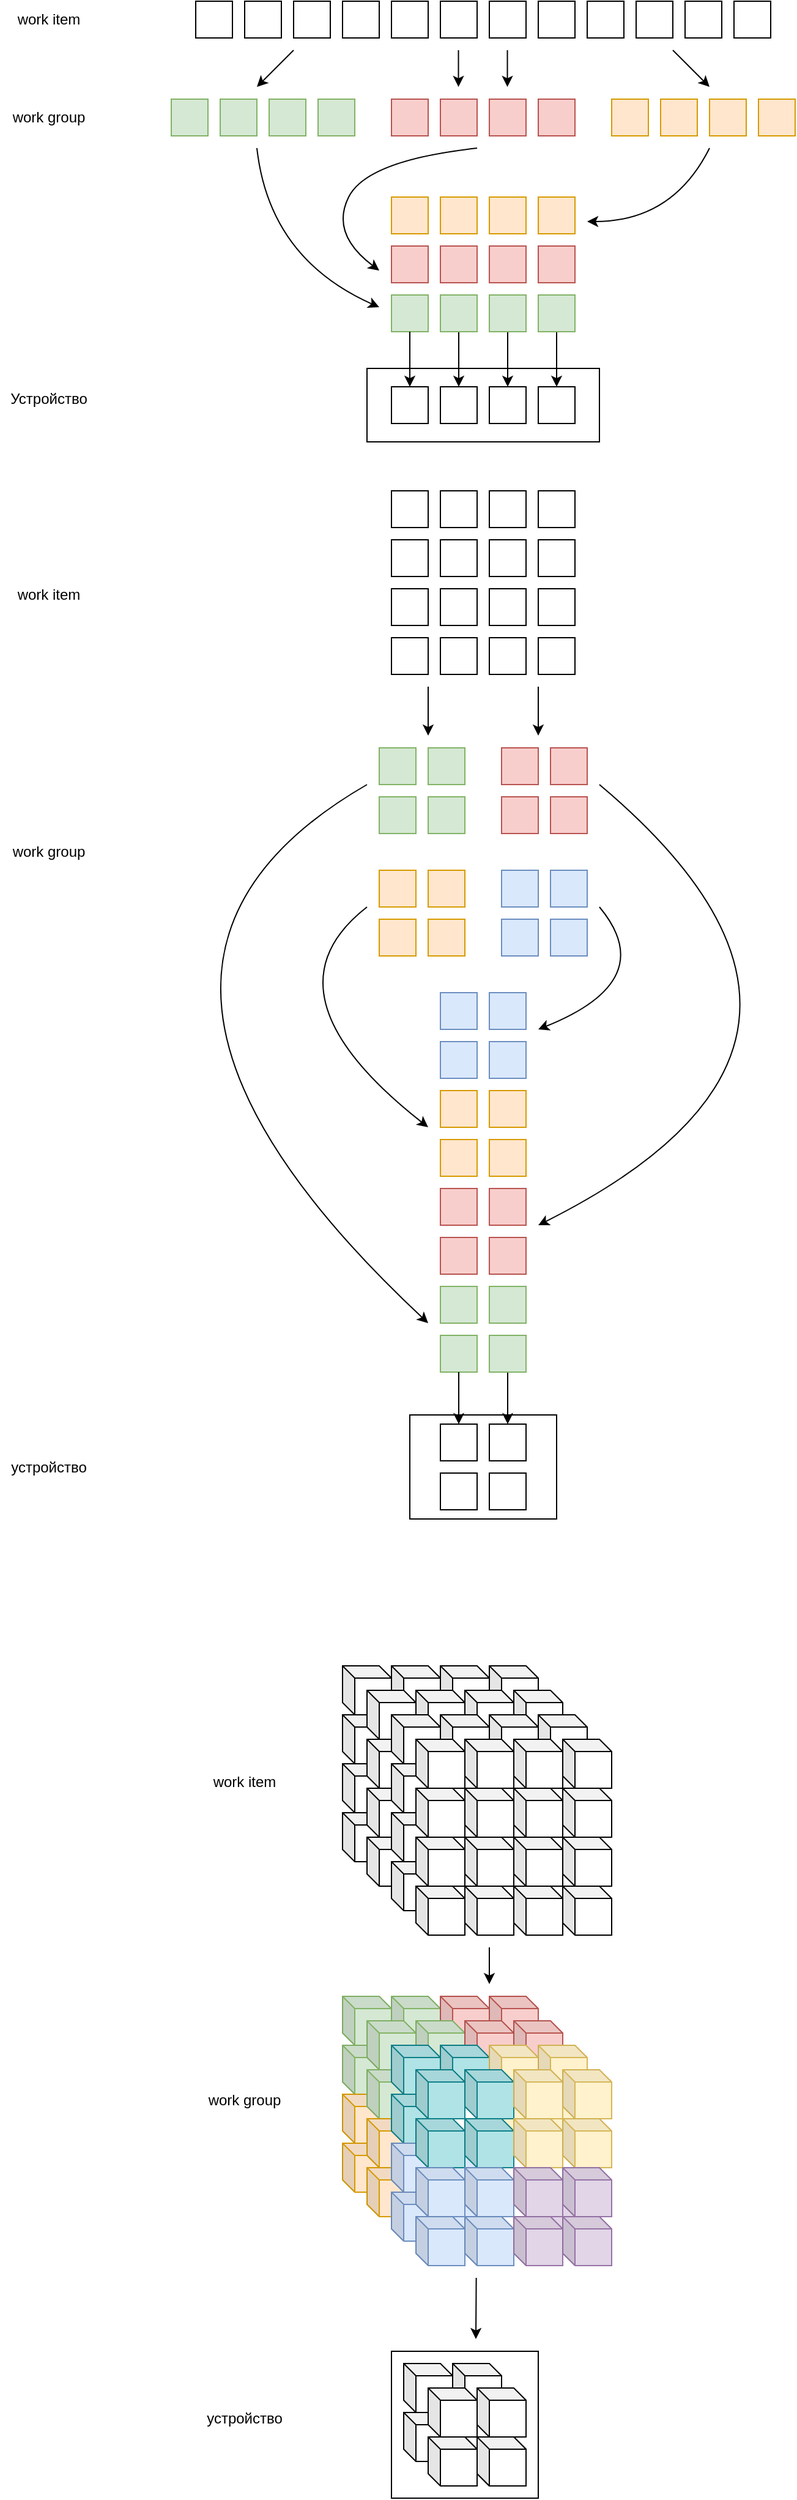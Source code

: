 <mxfile version="20.8.10" type="device"><diagram id="eV6wGJCB0oZDMbnNYskg" name="Page-1"><mxGraphModel dx="954" dy="622" grid="1" gridSize="10" guides="1" tooltips="1" connect="1" arrows="1" fold="1" page="1" pageScale="1" pageWidth="827" pageHeight="1169" math="0" shadow="0"><root><mxCell id="0"/><mxCell id="1" parent="0"/><mxCell id="-Q_Z5Jd0Krap1szDF1jp-178" value="" style="rounded=0;whiteSpace=wrap;html=1;fontColor=default;strokeColor=default;fillColor=default;" parent="1" vertex="1"><mxGeometry x="375" y="1195" width="120" height="85" as="geometry"/></mxCell><mxCell id="-Q_Z5Jd0Krap1szDF1jp-53" value="" style="rounded=0;whiteSpace=wrap;html=1;fontColor=default;strokeColor=default;fillColor=default;" parent="1" vertex="1"><mxGeometry x="340" y="340" width="190" height="60" as="geometry"/></mxCell><mxCell id="-Q_Z5Jd0Krap1szDF1jp-1" value="" style="shape=cube;whiteSpace=wrap;html=1;boundedLbl=1;backgroundOutline=1;darkOpacity=0.05;darkOpacity2=0.1;size=10;fillColor=default;strokeColor=default;fontColor=default;" parent="1" vertex="1"><mxGeometry x="320" y="1400" width="40" height="40" as="geometry"/></mxCell><mxCell id="-Q_Z5Jd0Krap1szDF1jp-2" value="" style="shape=cube;whiteSpace=wrap;html=1;boundedLbl=1;backgroundOutline=1;darkOpacity=0.05;darkOpacity2=0.1;size=10;fillColor=default;strokeColor=default;fontColor=default;" parent="1" vertex="1"><mxGeometry x="360" y="1400" width="40" height="40" as="geometry"/></mxCell><mxCell id="-Q_Z5Jd0Krap1szDF1jp-3" value="" style="shape=cube;whiteSpace=wrap;html=1;boundedLbl=1;backgroundOutline=1;darkOpacity=0.05;darkOpacity2=0.1;size=10;fillColor=default;strokeColor=default;fontColor=default;" parent="1" vertex="1"><mxGeometry x="400" y="1400" width="40" height="40" as="geometry"/></mxCell><mxCell id="-Q_Z5Jd0Krap1szDF1jp-4" value="" style="shape=cube;whiteSpace=wrap;html=1;boundedLbl=1;backgroundOutline=1;darkOpacity=0.05;darkOpacity2=0.1;size=10;fillColor=default;strokeColor=default;fontColor=default;" parent="1" vertex="1"><mxGeometry x="440" y="1400" width="40" height="40" as="geometry"/></mxCell><mxCell id="-Q_Z5Jd0Krap1szDF1jp-5" value="" style="shape=cube;whiteSpace=wrap;html=1;boundedLbl=1;backgroundOutline=1;darkOpacity=0.05;darkOpacity2=0.1;size=10;fillColor=default;strokeColor=default;fontColor=default;" parent="1" vertex="1"><mxGeometry x="320" y="1440" width="40" height="40" as="geometry"/></mxCell><mxCell id="-Q_Z5Jd0Krap1szDF1jp-6" value="" style="shape=cube;whiteSpace=wrap;html=1;boundedLbl=1;backgroundOutline=1;darkOpacity=0.05;darkOpacity2=0.1;size=10;fillColor=default;strokeColor=default;fontColor=default;" parent="1" vertex="1"><mxGeometry x="360" y="1440" width="40" height="40" as="geometry"/></mxCell><mxCell id="-Q_Z5Jd0Krap1szDF1jp-7" value="" style="shape=cube;whiteSpace=wrap;html=1;boundedLbl=1;backgroundOutline=1;darkOpacity=0.05;darkOpacity2=0.1;size=10;fillColor=default;strokeColor=default;fontColor=default;" parent="1" vertex="1"><mxGeometry x="400" y="1440" width="40" height="40" as="geometry"/></mxCell><mxCell id="-Q_Z5Jd0Krap1szDF1jp-8" value="" style="shape=cube;whiteSpace=wrap;html=1;boundedLbl=1;backgroundOutline=1;darkOpacity=0.05;darkOpacity2=0.1;size=10;fillColor=default;strokeColor=default;fontColor=default;" parent="1" vertex="1"><mxGeometry x="440" y="1440" width="40" height="40" as="geometry"/></mxCell><mxCell id="-Q_Z5Jd0Krap1szDF1jp-10" value="" style="rounded=0;whiteSpace=wrap;html=1;fontColor=default;strokeColor=default;fillColor=default;" parent="1" vertex="1"><mxGeometry x="200" y="40" width="30" height="30" as="geometry"/></mxCell><mxCell id="-Q_Z5Jd0Krap1szDF1jp-11" value="" style="rounded=0;whiteSpace=wrap;html=1;fontColor=default;strokeColor=default;fillColor=default;" parent="1" vertex="1"><mxGeometry x="240" y="40" width="30" height="30" as="geometry"/></mxCell><mxCell id="-Q_Z5Jd0Krap1szDF1jp-12" value="" style="rounded=0;whiteSpace=wrap;html=1;fontColor=default;strokeColor=default;fillColor=default;" parent="1" vertex="1"><mxGeometry x="280" y="40" width="30" height="30" as="geometry"/></mxCell><mxCell id="-Q_Z5Jd0Krap1szDF1jp-13" value="" style="rounded=0;whiteSpace=wrap;html=1;fontColor=default;strokeColor=default;fillColor=default;" parent="1" vertex="1"><mxGeometry x="320" y="40" width="30" height="30" as="geometry"/></mxCell><mxCell id="-Q_Z5Jd0Krap1szDF1jp-14" value="" style="rounded=0;whiteSpace=wrap;html=1;fontColor=default;strokeColor=default;fillColor=default;" parent="1" vertex="1"><mxGeometry x="360" y="40" width="30" height="30" as="geometry"/></mxCell><mxCell id="-Q_Z5Jd0Krap1szDF1jp-15" value="" style="rounded=0;whiteSpace=wrap;html=1;fontColor=default;strokeColor=default;fillColor=default;" parent="1" vertex="1"><mxGeometry x="400" y="40" width="30" height="30" as="geometry"/></mxCell><mxCell id="-Q_Z5Jd0Krap1szDF1jp-16" value="" style="rounded=0;whiteSpace=wrap;html=1;fontColor=default;strokeColor=default;fillColor=default;" parent="1" vertex="1"><mxGeometry x="440" y="40" width="30" height="30" as="geometry"/></mxCell><mxCell id="-Q_Z5Jd0Krap1szDF1jp-17" value="" style="rounded=0;whiteSpace=wrap;html=1;fontColor=default;strokeColor=default;fillColor=default;" parent="1" vertex="1"><mxGeometry x="480" y="40" width="30" height="30" as="geometry"/></mxCell><mxCell id="-Q_Z5Jd0Krap1szDF1jp-18" value="" style="rounded=0;whiteSpace=wrap;html=1;fontColor=default;strokeColor=default;fillColor=default;" parent="1" vertex="1"><mxGeometry x="520" y="40" width="30" height="30" as="geometry"/></mxCell><mxCell id="-Q_Z5Jd0Krap1szDF1jp-19" value="" style="rounded=0;whiteSpace=wrap;html=1;fontColor=default;strokeColor=default;fillColor=default;" parent="1" vertex="1"><mxGeometry x="560" y="40" width="30" height="30" as="geometry"/></mxCell><mxCell id="-Q_Z5Jd0Krap1szDF1jp-20" value="" style="rounded=0;whiteSpace=wrap;html=1;fontColor=default;strokeColor=default;fillColor=default;" parent="1" vertex="1"><mxGeometry x="600" y="40" width="30" height="30" as="geometry"/></mxCell><mxCell id="-Q_Z5Jd0Krap1szDF1jp-21" value="" style="rounded=0;whiteSpace=wrap;html=1;fontColor=default;strokeColor=default;fillColor=default;" parent="1" vertex="1"><mxGeometry x="640" y="40" width="30" height="30" as="geometry"/></mxCell><mxCell id="-Q_Z5Jd0Krap1szDF1jp-22" value="" style="rounded=0;whiteSpace=wrap;html=1;strokeColor=#82b366;fillColor=#d5e8d4;" parent="1" vertex="1"><mxGeometry x="180" y="120" width="30" height="30" as="geometry"/></mxCell><mxCell id="-Q_Z5Jd0Krap1szDF1jp-23" value="" style="rounded=0;whiteSpace=wrap;html=1;strokeColor=#82b366;fillColor=#d5e8d4;" parent="1" vertex="1"><mxGeometry x="220" y="120" width="30" height="30" as="geometry"/></mxCell><mxCell id="-Q_Z5Jd0Krap1szDF1jp-24" value="" style="rounded=0;whiteSpace=wrap;html=1;strokeColor=#82b366;fillColor=#d5e8d4;" parent="1" vertex="1"><mxGeometry x="260" y="120" width="30" height="30" as="geometry"/></mxCell><mxCell id="-Q_Z5Jd0Krap1szDF1jp-25" value="" style="rounded=0;whiteSpace=wrap;html=1;strokeColor=#82b366;fillColor=#d5e8d4;" parent="1" vertex="1"><mxGeometry x="300" y="120" width="30" height="30" as="geometry"/></mxCell><mxCell id="-Q_Z5Jd0Krap1szDF1jp-26" value="" style="rounded=0;whiteSpace=wrap;html=1;strokeColor=#b85450;fillColor=#f8cecc;" parent="1" vertex="1"><mxGeometry x="360" y="120" width="30" height="30" as="geometry"/></mxCell><mxCell id="-Q_Z5Jd0Krap1szDF1jp-27" value="" style="rounded=0;whiteSpace=wrap;html=1;strokeColor=#b85450;fillColor=#f8cecc;" parent="1" vertex="1"><mxGeometry x="400" y="120" width="30" height="30" as="geometry"/></mxCell><mxCell id="-Q_Z5Jd0Krap1szDF1jp-28" value="" style="rounded=0;whiteSpace=wrap;html=1;strokeColor=#b85450;fillColor=#f8cecc;" parent="1" vertex="1"><mxGeometry x="440" y="120" width="30" height="30" as="geometry"/></mxCell><mxCell id="-Q_Z5Jd0Krap1szDF1jp-29" value="" style="rounded=0;whiteSpace=wrap;html=1;strokeColor=#b85450;fillColor=#f8cecc;" parent="1" vertex="1"><mxGeometry x="480" y="120" width="30" height="30" as="geometry"/></mxCell><mxCell id="-Q_Z5Jd0Krap1szDF1jp-30" value="" style="rounded=0;whiteSpace=wrap;html=1;strokeColor=#d79b00;fillColor=#ffe6cc;" parent="1" vertex="1"><mxGeometry x="540" y="120" width="30" height="30" as="geometry"/></mxCell><mxCell id="-Q_Z5Jd0Krap1szDF1jp-31" value="" style="rounded=0;whiteSpace=wrap;html=1;strokeColor=#d79b00;fillColor=#ffe6cc;" parent="1" vertex="1"><mxGeometry x="580" y="120" width="30" height="30" as="geometry"/></mxCell><mxCell id="-Q_Z5Jd0Krap1szDF1jp-32" value="" style="rounded=0;whiteSpace=wrap;html=1;strokeColor=#d79b00;fillColor=#ffe6cc;" parent="1" vertex="1"><mxGeometry x="620" y="120" width="30" height="30" as="geometry"/></mxCell><mxCell id="-Q_Z5Jd0Krap1szDF1jp-33" value="" style="rounded=0;whiteSpace=wrap;html=1;strokeColor=#d79b00;fillColor=#ffe6cc;" parent="1" vertex="1"><mxGeometry x="660" y="120" width="30" height="30" as="geometry"/></mxCell><mxCell id="-Q_Z5Jd0Krap1szDF1jp-34" value="" style="endArrow=classic;html=1;rounded=0;fontColor=default;strokeColor=default;labelBackgroundColor=default;fillColor=default;" parent="1" edge="1"><mxGeometry width="50" height="50" relative="1" as="geometry"><mxPoint x="280" y="80" as="sourcePoint"/><mxPoint x="250" y="110" as="targetPoint"/></mxGeometry></mxCell><mxCell id="-Q_Z5Jd0Krap1szDF1jp-35" value="" style="endArrow=classic;html=1;rounded=0;fontColor=default;strokeColor=default;labelBackgroundColor=default;fillColor=default;" parent="1" edge="1"><mxGeometry width="50" height="50" relative="1" as="geometry"><mxPoint x="414.76" y="80" as="sourcePoint"/><mxPoint x="414.76" y="110" as="targetPoint"/></mxGeometry></mxCell><mxCell id="-Q_Z5Jd0Krap1szDF1jp-37" value="" style="endArrow=classic;html=1;rounded=0;fontColor=default;strokeColor=default;labelBackgroundColor=default;fillColor=default;" parent="1" edge="1"><mxGeometry width="50" height="50" relative="1" as="geometry"><mxPoint x="454.76" y="80.0" as="sourcePoint"/><mxPoint x="454.76" y="110" as="targetPoint"/></mxGeometry></mxCell><mxCell id="-Q_Z5Jd0Krap1szDF1jp-38" value="" style="endArrow=classic;html=1;rounded=0;fontColor=default;strokeColor=default;labelBackgroundColor=default;fillColor=default;" parent="1" edge="1"><mxGeometry width="50" height="50" relative="1" as="geometry"><mxPoint x="590.0" y="80" as="sourcePoint"/><mxPoint x="620" y="110" as="targetPoint"/></mxGeometry></mxCell><mxCell id="-Q_Z5Jd0Krap1szDF1jp-39" value="work item" style="text;html=1;strokeColor=none;fillColor=default;align=center;verticalAlign=middle;whiteSpace=wrap;rounded=0;fontColor=default;" parent="1" vertex="1"><mxGeometry x="40" y="40" width="80" height="30" as="geometry"/></mxCell><mxCell id="-Q_Z5Jd0Krap1szDF1jp-40" value="work group" style="text;html=1;strokeColor=none;fillColor=default;align=center;verticalAlign=middle;whiteSpace=wrap;rounded=0;fontColor=default;" parent="1" vertex="1"><mxGeometry x="40" y="120" width="80" height="30" as="geometry"/></mxCell><mxCell id="-Q_Z5Jd0Krap1szDF1jp-41" value="" style="rounded=0;whiteSpace=wrap;html=1;strokeColor=#82b366;fillColor=#d5e8d4;" parent="1" vertex="1"><mxGeometry x="360" y="280" width="30" height="30" as="geometry"/></mxCell><mxCell id="-Q_Z5Jd0Krap1szDF1jp-62" style="edgeStyle=orthogonalEdgeStyle;rounded=0;orthogonalLoop=1;jettySize=auto;html=1;entryX=0.5;entryY=0;entryDx=0;entryDy=0;labelBackgroundColor=default;fontColor=default;strokeColor=default;fillColor=default;" parent="1" source="-Q_Z5Jd0Krap1szDF1jp-42" target="-Q_Z5Jd0Krap1szDF1jp-55" edge="1"><mxGeometry relative="1" as="geometry"/></mxCell><mxCell id="-Q_Z5Jd0Krap1szDF1jp-42" value="" style="rounded=0;whiteSpace=wrap;html=1;strokeColor=#82b366;fillColor=#d5e8d4;" parent="1" vertex="1"><mxGeometry x="400" y="280" width="30" height="30" as="geometry"/></mxCell><mxCell id="-Q_Z5Jd0Krap1szDF1jp-63" style="edgeStyle=orthogonalEdgeStyle;rounded=0;orthogonalLoop=1;jettySize=auto;html=1;entryX=0.5;entryY=0;entryDx=0;entryDy=0;labelBackgroundColor=default;fontColor=default;strokeColor=default;fillColor=default;" parent="1" source="-Q_Z5Jd0Krap1szDF1jp-43" target="-Q_Z5Jd0Krap1szDF1jp-56" edge="1"><mxGeometry relative="1" as="geometry"/></mxCell><mxCell id="-Q_Z5Jd0Krap1szDF1jp-43" value="" style="rounded=0;whiteSpace=wrap;html=1;strokeColor=#82b366;fillColor=#d5e8d4;" parent="1" vertex="1"><mxGeometry x="440" y="280" width="30" height="30" as="geometry"/></mxCell><mxCell id="-Q_Z5Jd0Krap1szDF1jp-64" style="edgeStyle=orthogonalEdgeStyle;rounded=0;orthogonalLoop=1;jettySize=auto;html=1;entryX=0.5;entryY=0;entryDx=0;entryDy=0;labelBackgroundColor=default;fontColor=default;strokeColor=default;fillColor=default;" parent="1" source="-Q_Z5Jd0Krap1szDF1jp-44" target="-Q_Z5Jd0Krap1szDF1jp-57" edge="1"><mxGeometry relative="1" as="geometry"/></mxCell><mxCell id="-Q_Z5Jd0Krap1szDF1jp-44" value="" style="rounded=0;whiteSpace=wrap;html=1;strokeColor=#82b366;fillColor=#d5e8d4;" parent="1" vertex="1"><mxGeometry x="480" y="280" width="30" height="30" as="geometry"/></mxCell><mxCell id="-Q_Z5Jd0Krap1szDF1jp-45" value="" style="rounded=0;whiteSpace=wrap;html=1;strokeColor=#b85450;fillColor=#f8cecc;" parent="1" vertex="1"><mxGeometry x="360" y="240" width="30" height="30" as="geometry"/></mxCell><mxCell id="-Q_Z5Jd0Krap1szDF1jp-46" value="" style="rounded=0;whiteSpace=wrap;html=1;strokeColor=#b85450;fillColor=#f8cecc;" parent="1" vertex="1"><mxGeometry x="400" y="240" width="30" height="30" as="geometry"/></mxCell><mxCell id="-Q_Z5Jd0Krap1szDF1jp-47" value="" style="rounded=0;whiteSpace=wrap;html=1;strokeColor=#b85450;fillColor=#f8cecc;" parent="1" vertex="1"><mxGeometry x="440" y="240" width="30" height="30" as="geometry"/></mxCell><mxCell id="-Q_Z5Jd0Krap1szDF1jp-48" value="" style="rounded=0;whiteSpace=wrap;html=1;strokeColor=#b85450;fillColor=#f8cecc;" parent="1" vertex="1"><mxGeometry x="480" y="240" width="30" height="30" as="geometry"/></mxCell><mxCell id="-Q_Z5Jd0Krap1szDF1jp-49" value="" style="rounded=0;whiteSpace=wrap;html=1;strokeColor=#d79b00;fillColor=#ffe6cc;" parent="1" vertex="1"><mxGeometry x="360" y="200" width="30" height="30" as="geometry"/></mxCell><mxCell id="-Q_Z5Jd0Krap1szDF1jp-50" value="" style="rounded=0;whiteSpace=wrap;html=1;strokeColor=#d79b00;fillColor=#ffe6cc;" parent="1" vertex="1"><mxGeometry x="400" y="200" width="30" height="30" as="geometry"/></mxCell><mxCell id="-Q_Z5Jd0Krap1szDF1jp-51" value="" style="rounded=0;whiteSpace=wrap;html=1;strokeColor=#d79b00;fillColor=#ffe6cc;" parent="1" vertex="1"><mxGeometry x="440" y="200" width="30" height="30" as="geometry"/></mxCell><mxCell id="-Q_Z5Jd0Krap1szDF1jp-52" value="" style="rounded=0;whiteSpace=wrap;html=1;strokeColor=#d79b00;fillColor=#ffe6cc;" parent="1" vertex="1"><mxGeometry x="480" y="200" width="30" height="30" as="geometry"/></mxCell><mxCell id="-Q_Z5Jd0Krap1szDF1jp-54" value="" style="rounded=0;whiteSpace=wrap;html=1;fontColor=default;strokeColor=default;fillColor=default;" parent="1" vertex="1"><mxGeometry x="360" y="355" width="30" height="30" as="geometry"/></mxCell><mxCell id="-Q_Z5Jd0Krap1szDF1jp-55" value="" style="rounded=0;whiteSpace=wrap;html=1;fontColor=default;strokeColor=default;fillColor=default;" parent="1" vertex="1"><mxGeometry x="400" y="355" width="30" height="30" as="geometry"/></mxCell><mxCell id="-Q_Z5Jd0Krap1szDF1jp-56" value="" style="rounded=0;whiteSpace=wrap;html=1;fontColor=default;strokeColor=default;fillColor=default;" parent="1" vertex="1"><mxGeometry x="440" y="355" width="30" height="30" as="geometry"/></mxCell><mxCell id="-Q_Z5Jd0Krap1szDF1jp-57" value="" style="rounded=0;whiteSpace=wrap;html=1;fontColor=default;strokeColor=default;fillColor=default;" parent="1" vertex="1"><mxGeometry x="480" y="355" width="30" height="30" as="geometry"/></mxCell><mxCell id="-Q_Z5Jd0Krap1szDF1jp-58" value="" style="curved=1;endArrow=classic;html=1;rounded=0;labelBackgroundColor=default;fontColor=default;strokeColor=default;fillColor=default;" parent="1" edge="1"><mxGeometry width="50" height="50" relative="1" as="geometry"><mxPoint x="250" y="160" as="sourcePoint"/><mxPoint x="350" y="290" as="targetPoint"/><Array as="points"><mxPoint x="260" y="250"/></Array></mxGeometry></mxCell><mxCell id="-Q_Z5Jd0Krap1szDF1jp-59" value="" style="curved=1;endArrow=classic;html=1;rounded=0;labelBackgroundColor=default;fontColor=default;strokeColor=default;fillColor=default;" parent="1" edge="1"><mxGeometry width="50" height="50" relative="1" as="geometry"><mxPoint x="430" y="160" as="sourcePoint"/><mxPoint x="350" y="260" as="targetPoint"/><Array as="points"><mxPoint x="340" y="170"/><mxPoint x="310" y="230"/></Array></mxGeometry></mxCell><mxCell id="-Q_Z5Jd0Krap1szDF1jp-60" value="" style="curved=1;endArrow=classic;html=1;rounded=0;labelBackgroundColor=default;fontColor=default;strokeColor=default;fillColor=default;" parent="1" edge="1"><mxGeometry width="50" height="50" relative="1" as="geometry"><mxPoint x="620" y="160" as="sourcePoint"/><mxPoint x="520" y="220" as="targetPoint"/><Array as="points"><mxPoint x="590" y="220"/></Array></mxGeometry></mxCell><mxCell id="-Q_Z5Jd0Krap1szDF1jp-61" value="" style="endArrow=classic;html=1;rounded=0;fontColor=default;strokeColor=default;labelBackgroundColor=default;entryX=0.5;entryY=0;entryDx=0;entryDy=0;exitX=0.5;exitY=1;exitDx=0;exitDy=0;fillColor=default;" parent="1" source="-Q_Z5Jd0Krap1szDF1jp-41" target="-Q_Z5Jd0Krap1szDF1jp-54" edge="1"><mxGeometry width="50" height="50" relative="1" as="geometry"><mxPoint x="374.71" y="310" as="sourcePoint"/><mxPoint x="374.71" y="340" as="targetPoint"/></mxGeometry></mxCell><mxCell id="-Q_Z5Jd0Krap1szDF1jp-65" value="Устройство" style="text;html=1;strokeColor=none;fillColor=default;align=center;verticalAlign=middle;whiteSpace=wrap;rounded=0;fontColor=default;" parent="1" vertex="1"><mxGeometry x="40" y="350" width="80" height="30" as="geometry"/></mxCell><mxCell id="-Q_Z5Jd0Krap1szDF1jp-67" value="" style="rounded=0;whiteSpace=wrap;html=1;fontColor=default;strokeColor=default;fillColor=default;" parent="1" vertex="1"><mxGeometry x="360" y="480" width="30" height="30" as="geometry"/></mxCell><mxCell id="-Q_Z5Jd0Krap1szDF1jp-68" value="" style="rounded=0;whiteSpace=wrap;html=1;fontColor=default;strokeColor=default;fillColor=default;" parent="1" vertex="1"><mxGeometry x="400" y="480" width="30" height="30" as="geometry"/></mxCell><mxCell id="-Q_Z5Jd0Krap1szDF1jp-69" value="" style="rounded=0;whiteSpace=wrap;html=1;fontColor=default;strokeColor=default;fillColor=default;" parent="1" vertex="1"><mxGeometry x="440" y="480" width="30" height="30" as="geometry"/></mxCell><mxCell id="-Q_Z5Jd0Krap1szDF1jp-70" value="" style="rounded=0;whiteSpace=wrap;html=1;fontColor=default;strokeColor=default;fillColor=default;" parent="1" vertex="1"><mxGeometry x="480" y="480" width="30" height="30" as="geometry"/></mxCell><mxCell id="-Q_Z5Jd0Krap1szDF1jp-71" value="" style="rounded=0;whiteSpace=wrap;html=1;fontColor=default;strokeColor=default;fillColor=default;" parent="1" vertex="1"><mxGeometry x="360" y="440" width="30" height="30" as="geometry"/></mxCell><mxCell id="-Q_Z5Jd0Krap1szDF1jp-72" value="" style="rounded=0;whiteSpace=wrap;html=1;fontColor=default;strokeColor=default;fillColor=default;" parent="1" vertex="1"><mxGeometry x="400" y="440" width="30" height="30" as="geometry"/></mxCell><mxCell id="-Q_Z5Jd0Krap1szDF1jp-73" value="" style="rounded=0;whiteSpace=wrap;html=1;fontColor=default;strokeColor=default;fillColor=default;" parent="1" vertex="1"><mxGeometry x="440" y="440" width="30" height="30" as="geometry"/></mxCell><mxCell id="-Q_Z5Jd0Krap1szDF1jp-74" value="" style="rounded=0;whiteSpace=wrap;html=1;fontColor=default;strokeColor=default;fillColor=default;" parent="1" vertex="1"><mxGeometry x="480" y="440" width="30" height="30" as="geometry"/></mxCell><mxCell id="-Q_Z5Jd0Krap1szDF1jp-75" value="" style="rounded=0;whiteSpace=wrap;html=1;fontColor=default;strokeColor=default;fillColor=default;" parent="1" vertex="1"><mxGeometry x="360" y="520" width="30" height="30" as="geometry"/></mxCell><mxCell id="-Q_Z5Jd0Krap1szDF1jp-76" value="" style="rounded=0;whiteSpace=wrap;html=1;fontColor=default;strokeColor=default;fillColor=default;" parent="1" vertex="1"><mxGeometry x="400" y="520" width="30" height="30" as="geometry"/></mxCell><mxCell id="-Q_Z5Jd0Krap1szDF1jp-77" value="" style="rounded=0;whiteSpace=wrap;html=1;fontColor=default;strokeColor=default;fillColor=default;" parent="1" vertex="1"><mxGeometry x="440" y="520" width="30" height="30" as="geometry"/></mxCell><mxCell id="-Q_Z5Jd0Krap1szDF1jp-78" value="" style="rounded=0;whiteSpace=wrap;html=1;fontColor=default;strokeColor=default;fillColor=default;" parent="1" vertex="1"><mxGeometry x="480" y="520" width="30" height="30" as="geometry"/></mxCell><mxCell id="-Q_Z5Jd0Krap1szDF1jp-95" value="work item" style="text;html=1;strokeColor=none;fillColor=none;align=center;verticalAlign=middle;whiteSpace=wrap;rounded=0;fontColor=default;" parent="1" vertex="1"><mxGeometry x="40" y="510" width="80" height="30" as="geometry"/></mxCell><mxCell id="-Q_Z5Jd0Krap1szDF1jp-118" value="" style="curved=1;endArrow=classic;html=1;rounded=0;labelBackgroundColor=default;fontColor=default;strokeColor=default;fillColor=default;" parent="1" edge="1"><mxGeometry width="50" height="50" relative="1" as="geometry"><mxPoint x="340" y="680" as="sourcePoint"/><mxPoint x="390" y="1120" as="targetPoint"/><Array as="points"><mxPoint x="80" y="830"/></Array></mxGeometry></mxCell><mxCell id="-Q_Z5Jd0Krap1szDF1jp-121" value="" style="rounded=0;whiteSpace=wrap;html=1;fontColor=default;strokeColor=default;fillColor=default;" parent="1" vertex="1"><mxGeometry x="360" y="560" width="30" height="30" as="geometry"/></mxCell><mxCell id="-Q_Z5Jd0Krap1szDF1jp-122" value="" style="rounded=0;whiteSpace=wrap;html=1;fontColor=default;strokeColor=default;fillColor=default;" parent="1" vertex="1"><mxGeometry x="400" y="560" width="30" height="30" as="geometry"/></mxCell><mxCell id="-Q_Z5Jd0Krap1szDF1jp-123" value="" style="rounded=0;whiteSpace=wrap;html=1;fontColor=default;strokeColor=default;fillColor=default;" parent="1" vertex="1"><mxGeometry x="440" y="560" width="30" height="30" as="geometry"/></mxCell><mxCell id="-Q_Z5Jd0Krap1szDF1jp-124" value="" style="rounded=0;whiteSpace=wrap;html=1;fontColor=default;strokeColor=default;fillColor=default;" parent="1" vertex="1"><mxGeometry x="480" y="560" width="30" height="30" as="geometry"/></mxCell><mxCell id="-Q_Z5Jd0Krap1szDF1jp-141" value="" style="rounded=0;whiteSpace=wrap;html=1;strokeColor=#82b366;fillColor=#d5e8d4;fontColor=default;" parent="1" vertex="1"><mxGeometry x="350" y="690" width="30" height="30" as="geometry"/></mxCell><mxCell id="-Q_Z5Jd0Krap1szDF1jp-142" value="" style="rounded=0;whiteSpace=wrap;html=1;strokeColor=#82b366;fillColor=#d5e8d4;fontColor=default;" parent="1" vertex="1"><mxGeometry x="390" y="690" width="30" height="30" as="geometry"/></mxCell><mxCell id="-Q_Z5Jd0Krap1szDF1jp-143" value="" style="rounded=0;whiteSpace=wrap;html=1;strokeColor=#b85450;fillColor=#f8cecc;fontColor=default;" parent="1" vertex="1"><mxGeometry x="450" y="690" width="30" height="30" as="geometry"/></mxCell><mxCell id="-Q_Z5Jd0Krap1szDF1jp-144" value="" style="rounded=0;whiteSpace=wrap;html=1;strokeColor=#b85450;fillColor=#f8cecc;fontColor=default;" parent="1" vertex="1"><mxGeometry x="490" y="690" width="30" height="30" as="geometry"/></mxCell><mxCell id="-Q_Z5Jd0Krap1szDF1jp-145" value="" style="rounded=0;whiteSpace=wrap;html=1;strokeColor=#82b366;fillColor=#d5e8d4;fontColor=default;" parent="1" vertex="1"><mxGeometry x="350" y="650" width="30" height="30" as="geometry"/></mxCell><mxCell id="-Q_Z5Jd0Krap1szDF1jp-146" value="" style="rounded=0;whiteSpace=wrap;html=1;strokeColor=#82b366;fillColor=#d5e8d4;fontColor=default;" parent="1" vertex="1"><mxGeometry x="390" y="650" width="30" height="30" as="geometry"/></mxCell><mxCell id="-Q_Z5Jd0Krap1szDF1jp-147" value="" style="rounded=0;whiteSpace=wrap;html=1;strokeColor=#b85450;fillColor=#f8cecc;fontColor=default;" parent="1" vertex="1"><mxGeometry x="450" y="650" width="30" height="30" as="geometry"/></mxCell><mxCell id="-Q_Z5Jd0Krap1szDF1jp-148" value="" style="rounded=0;whiteSpace=wrap;html=1;strokeColor=#b85450;fillColor=#f8cecc;fontColor=default;" parent="1" vertex="1"><mxGeometry x="490" y="650" width="30" height="30" as="geometry"/></mxCell><mxCell id="-Q_Z5Jd0Krap1szDF1jp-149" value="" style="rounded=0;whiteSpace=wrap;html=1;strokeColor=#d79b00;fillColor=#ffe6cc;fontColor=default;" parent="1" vertex="1"><mxGeometry x="350" y="750" width="30" height="30" as="geometry"/></mxCell><mxCell id="-Q_Z5Jd0Krap1szDF1jp-150" value="" style="rounded=0;whiteSpace=wrap;html=1;strokeColor=#d79b00;fillColor=#ffe6cc;fontColor=default;" parent="1" vertex="1"><mxGeometry x="390" y="750" width="30" height="30" as="geometry"/></mxCell><mxCell id="-Q_Z5Jd0Krap1szDF1jp-151" value="" style="rounded=0;whiteSpace=wrap;html=1;strokeColor=#6c8ebf;fillColor=#dae8fc;fontColor=default;" parent="1" vertex="1"><mxGeometry x="450" y="750" width="30" height="30" as="geometry"/></mxCell><mxCell id="-Q_Z5Jd0Krap1szDF1jp-152" value="" style="rounded=0;whiteSpace=wrap;html=1;strokeColor=#6c8ebf;fillColor=#dae8fc;fontColor=default;" parent="1" vertex="1"><mxGeometry x="490" y="750" width="30" height="30" as="geometry"/></mxCell><mxCell id="-Q_Z5Jd0Krap1szDF1jp-153" value="" style="rounded=0;whiteSpace=wrap;html=1;strokeColor=#d79b00;fillColor=#ffe6cc;fontColor=default;" parent="1" vertex="1"><mxGeometry x="350" y="790" width="30" height="30" as="geometry"/></mxCell><mxCell id="-Q_Z5Jd0Krap1szDF1jp-154" value="" style="rounded=0;whiteSpace=wrap;html=1;strokeColor=#d79b00;fillColor=#ffe6cc;fontColor=default;" parent="1" vertex="1"><mxGeometry x="390" y="790" width="30" height="30" as="geometry"/></mxCell><mxCell id="-Q_Z5Jd0Krap1szDF1jp-155" value="" style="rounded=0;whiteSpace=wrap;html=1;strokeColor=#6c8ebf;fillColor=#dae8fc;fontColor=default;" parent="1" vertex="1"><mxGeometry x="450" y="790" width="30" height="30" as="geometry"/></mxCell><mxCell id="-Q_Z5Jd0Krap1szDF1jp-156" value="" style="rounded=0;whiteSpace=wrap;html=1;strokeColor=#6c8ebf;fillColor=#dae8fc;fontColor=default;" parent="1" vertex="1"><mxGeometry x="490" y="790" width="30" height="30" as="geometry"/></mxCell><mxCell id="-Q_Z5Jd0Krap1szDF1jp-157" value="" style="endArrow=classic;html=1;rounded=0;labelBackgroundColor=default;fontColor=default;strokeColor=default;fillColor=default;" parent="1" edge="1"><mxGeometry width="50" height="50" relative="1" as="geometry"><mxPoint x="390" y="600" as="sourcePoint"/><mxPoint x="390" y="640" as="targetPoint"/></mxGeometry></mxCell><mxCell id="-Q_Z5Jd0Krap1szDF1jp-158" value="" style="endArrow=classic;html=1;rounded=0;labelBackgroundColor=default;fontColor=default;strokeColor=default;fillColor=default;" parent="1" edge="1"><mxGeometry width="50" height="50" relative="1" as="geometry"><mxPoint x="480" y="600" as="sourcePoint"/><mxPoint x="480" y="640" as="targetPoint"/></mxGeometry></mxCell><mxCell id="-Q_Z5Jd0Krap1szDF1jp-159" value="" style="rounded=0;whiteSpace=wrap;html=1;strokeColor=#82b366;fillColor=#d5e8d4;fontColor=default;" parent="1" vertex="1"><mxGeometry x="400" y="1130" width="30" height="30" as="geometry"/></mxCell><mxCell id="-Q_Z5Jd0Krap1szDF1jp-184" style="edgeStyle=orthogonalEdgeStyle;rounded=0;orthogonalLoop=1;jettySize=auto;html=1;entryX=0.5;entryY=0;entryDx=0;entryDy=0;labelBackgroundColor=default;fontColor=default;strokeColor=default;fillColor=default;" parent="1" source="-Q_Z5Jd0Krap1szDF1jp-160" target="-Q_Z5Jd0Krap1szDF1jp-182" edge="1"><mxGeometry relative="1" as="geometry"/></mxCell><mxCell id="-Q_Z5Jd0Krap1szDF1jp-160" value="" style="rounded=0;whiteSpace=wrap;html=1;strokeColor=#82b366;fillColor=#d5e8d4;fontColor=default;" parent="1" vertex="1"><mxGeometry x="440" y="1130" width="30" height="30" as="geometry"/></mxCell><mxCell id="-Q_Z5Jd0Krap1szDF1jp-161" value="" style="rounded=0;whiteSpace=wrap;html=1;strokeColor=#82b366;fillColor=#d5e8d4;fontColor=default;" parent="1" vertex="1"><mxGeometry x="400" y="1090" width="30" height="30" as="geometry"/></mxCell><mxCell id="-Q_Z5Jd0Krap1szDF1jp-162" value="" style="rounded=0;whiteSpace=wrap;html=1;strokeColor=#82b366;fillColor=#d5e8d4;fontColor=default;" parent="1" vertex="1"><mxGeometry x="440" y="1090" width="30" height="30" as="geometry"/></mxCell><mxCell id="-Q_Z5Jd0Krap1szDF1jp-163" value="" style="rounded=0;whiteSpace=wrap;html=1;strokeColor=#b85450;fillColor=#f8cecc;fontColor=default;" parent="1" vertex="1"><mxGeometry x="400" y="1050" width="30" height="30" as="geometry"/></mxCell><mxCell id="-Q_Z5Jd0Krap1szDF1jp-164" value="" style="rounded=0;whiteSpace=wrap;html=1;strokeColor=#b85450;fillColor=#f8cecc;fontColor=default;" parent="1" vertex="1"><mxGeometry x="440" y="1050" width="30" height="30" as="geometry"/></mxCell><mxCell id="-Q_Z5Jd0Krap1szDF1jp-165" value="" style="rounded=0;whiteSpace=wrap;html=1;strokeColor=#b85450;fillColor=#f8cecc;fontColor=default;" parent="1" vertex="1"><mxGeometry x="400" y="1010" width="30" height="30" as="geometry"/></mxCell><mxCell id="-Q_Z5Jd0Krap1szDF1jp-166" value="" style="rounded=0;whiteSpace=wrap;html=1;strokeColor=#b85450;fillColor=#f8cecc;fontColor=default;" parent="1" vertex="1"><mxGeometry x="440" y="1010" width="30" height="30" as="geometry"/></mxCell><mxCell id="-Q_Z5Jd0Krap1szDF1jp-167" value="" style="rounded=0;whiteSpace=wrap;html=1;strokeColor=#d79b00;fillColor=#ffe6cc;fontColor=default;" parent="1" vertex="1"><mxGeometry x="400" y="930" width="30" height="30" as="geometry"/></mxCell><mxCell id="-Q_Z5Jd0Krap1szDF1jp-168" value="" style="rounded=0;whiteSpace=wrap;html=1;strokeColor=#d79b00;fillColor=#ffe6cc;fontColor=default;" parent="1" vertex="1"><mxGeometry x="440" y="930" width="30" height="30" as="geometry"/></mxCell><mxCell id="-Q_Z5Jd0Krap1szDF1jp-169" value="" style="rounded=0;whiteSpace=wrap;html=1;strokeColor=#d79b00;fillColor=#ffe6cc;fontColor=default;" parent="1" vertex="1"><mxGeometry x="400" y="970" width="30" height="30" as="geometry"/></mxCell><mxCell id="-Q_Z5Jd0Krap1szDF1jp-170" value="" style="rounded=0;whiteSpace=wrap;html=1;strokeColor=#d79b00;fillColor=#ffe6cc;fontColor=default;" parent="1" vertex="1"><mxGeometry x="440" y="970" width="30" height="30" as="geometry"/></mxCell><mxCell id="-Q_Z5Jd0Krap1szDF1jp-171" value="" style="rounded=0;whiteSpace=wrap;html=1;strokeColor=#6c8ebf;fillColor=#dae8fc;fontColor=default;" parent="1" vertex="1"><mxGeometry x="400" y="850" width="30" height="30" as="geometry"/></mxCell><mxCell id="-Q_Z5Jd0Krap1szDF1jp-172" value="" style="rounded=0;whiteSpace=wrap;html=1;strokeColor=#6c8ebf;fillColor=#dae8fc;fontColor=default;" parent="1" vertex="1"><mxGeometry x="440" y="850" width="30" height="30" as="geometry"/></mxCell><mxCell id="-Q_Z5Jd0Krap1szDF1jp-173" value="" style="rounded=0;whiteSpace=wrap;html=1;strokeColor=#6c8ebf;fillColor=#dae8fc;fontColor=default;" parent="1" vertex="1"><mxGeometry x="400" y="890" width="30" height="30" as="geometry"/></mxCell><mxCell id="-Q_Z5Jd0Krap1szDF1jp-174" value="" style="rounded=0;whiteSpace=wrap;html=1;strokeColor=#6c8ebf;fillColor=#dae8fc;fontColor=default;" parent="1" vertex="1"><mxGeometry x="440" y="890" width="30" height="30" as="geometry"/></mxCell><mxCell id="-Q_Z5Jd0Krap1szDF1jp-175" value="" style="curved=1;endArrow=classic;html=1;rounded=0;labelBackgroundColor=default;fontColor=default;strokeColor=default;fillColor=default;" parent="1" edge="1"><mxGeometry width="50" height="50" relative="1" as="geometry"><mxPoint x="340" y="780" as="sourcePoint"/><mxPoint x="390" y="960" as="targetPoint"/><Array as="points"><mxPoint x="250" y="850"/></Array></mxGeometry></mxCell><mxCell id="-Q_Z5Jd0Krap1szDF1jp-176" value="" style="curved=1;endArrow=classic;html=1;rounded=0;labelBackgroundColor=default;fontColor=default;strokeColor=default;fillColor=default;" parent="1" edge="1"><mxGeometry width="50" height="50" relative="1" as="geometry"><mxPoint x="530" y="680" as="sourcePoint"/><mxPoint x="480" y="1040" as="targetPoint"/><Array as="points"><mxPoint x="780" y="890"/></Array></mxGeometry></mxCell><mxCell id="-Q_Z5Jd0Krap1szDF1jp-177" value="" style="curved=1;endArrow=classic;html=1;rounded=0;labelBackgroundColor=default;fontColor=default;strokeColor=default;fillColor=default;" parent="1" edge="1"><mxGeometry width="50" height="50" relative="1" as="geometry"><mxPoint x="530" y="780" as="sourcePoint"/><mxPoint x="480" y="880" as="targetPoint"/><Array as="points"><mxPoint x="580" y="840"/></Array></mxGeometry></mxCell><mxCell id="-Q_Z5Jd0Krap1szDF1jp-179" value="" style="rounded=0;whiteSpace=wrap;html=1;fillColor=default;strokeColor=default;fontColor=default;" parent="1" vertex="1"><mxGeometry x="400" y="1242.5" width="30" height="30" as="geometry"/></mxCell><mxCell id="-Q_Z5Jd0Krap1szDF1jp-180" value="" style="rounded=0;whiteSpace=wrap;html=1;fillColor=default;strokeColor=default;fontColor=default;" parent="1" vertex="1"><mxGeometry x="440" y="1242.5" width="30" height="30" as="geometry"/></mxCell><mxCell id="-Q_Z5Jd0Krap1szDF1jp-181" value="" style="rounded=0;whiteSpace=wrap;html=1;fillColor=default;strokeColor=default;fontColor=default;" parent="1" vertex="1"><mxGeometry x="400" y="1202.5" width="30" height="30" as="geometry"/></mxCell><mxCell id="-Q_Z5Jd0Krap1szDF1jp-182" value="" style="rounded=0;whiteSpace=wrap;html=1;fillColor=default;strokeColor=default;fontColor=default;" parent="1" vertex="1"><mxGeometry x="440" y="1202.5" width="30" height="30" as="geometry"/></mxCell><mxCell id="-Q_Z5Jd0Krap1szDF1jp-183" value="" style="endArrow=classic;html=1;rounded=0;labelBackgroundColor=default;fontColor=default;strokeColor=default;fillColor=default;exitX=0.5;exitY=1;exitDx=0;exitDy=0;entryX=0.5;entryY=0;entryDx=0;entryDy=0;" parent="1" source="-Q_Z5Jd0Krap1szDF1jp-159" target="-Q_Z5Jd0Krap1szDF1jp-181" edge="1"><mxGeometry width="50" height="50" relative="1" as="geometry"><mxPoint x="430" y="1170" as="sourcePoint"/><mxPoint x="430" y="1190" as="targetPoint"/></mxGeometry></mxCell><mxCell id="-Q_Z5Jd0Krap1szDF1jp-185" value="work group" style="text;html=1;strokeColor=none;fillColor=none;align=center;verticalAlign=middle;whiteSpace=wrap;rounded=0;fontColor=default;" parent="1" vertex="1"><mxGeometry x="40" y="720" width="80" height="30" as="geometry"/></mxCell><mxCell id="-Q_Z5Jd0Krap1szDF1jp-186" value="устройство" style="text;html=1;strokeColor=none;fillColor=none;align=center;verticalAlign=middle;whiteSpace=wrap;rounded=0;fontColor=default;" parent="1" vertex="1"><mxGeometry x="40" y="1222.5" width="80" height="30" as="geometry"/></mxCell><mxCell id="-Q_Z5Jd0Krap1szDF1jp-211" value="" style="shape=cube;whiteSpace=wrap;html=1;boundedLbl=1;backgroundOutline=1;darkOpacity=0.05;darkOpacity2=0.1;size=10;fillColor=default;strokeColor=default;fontColor=default;" parent="1" vertex="1"><mxGeometry x="320" y="1480" width="40" height="40" as="geometry"/></mxCell><mxCell id="-Q_Z5Jd0Krap1szDF1jp-212" value="" style="shape=cube;whiteSpace=wrap;html=1;boundedLbl=1;backgroundOutline=1;darkOpacity=0.05;darkOpacity2=0.1;size=10;fillColor=default;strokeColor=default;fontColor=default;" parent="1" vertex="1"><mxGeometry x="360" y="1480" width="40" height="40" as="geometry"/></mxCell><mxCell id="-Q_Z5Jd0Krap1szDF1jp-213" value="" style="shape=cube;whiteSpace=wrap;html=1;boundedLbl=1;backgroundOutline=1;darkOpacity=0.05;darkOpacity2=0.1;size=10;fillColor=default;strokeColor=default;fontColor=default;" parent="1" vertex="1"><mxGeometry x="400" y="1480" width="40" height="40" as="geometry"/></mxCell><mxCell id="-Q_Z5Jd0Krap1szDF1jp-214" value="" style="shape=cube;whiteSpace=wrap;html=1;boundedLbl=1;backgroundOutline=1;darkOpacity=0.05;darkOpacity2=0.1;size=10;fillColor=default;strokeColor=default;fontColor=default;" parent="1" vertex="1"><mxGeometry x="440" y="1480" width="40" height="40" as="geometry"/></mxCell><mxCell id="-Q_Z5Jd0Krap1szDF1jp-215" value="" style="shape=cube;whiteSpace=wrap;html=1;boundedLbl=1;backgroundOutline=1;darkOpacity=0.05;darkOpacity2=0.1;size=10;fillColor=default;strokeColor=default;fontColor=default;" parent="1" vertex="1"><mxGeometry x="320" y="1520" width="40" height="40" as="geometry"/></mxCell><mxCell id="-Q_Z5Jd0Krap1szDF1jp-216" value="" style="shape=cube;whiteSpace=wrap;html=1;boundedLbl=1;backgroundOutline=1;darkOpacity=0.05;darkOpacity2=0.1;size=10;fillColor=default;strokeColor=default;fontColor=default;" parent="1" vertex="1"><mxGeometry x="360" y="1520" width="40" height="40" as="geometry"/></mxCell><mxCell id="-Q_Z5Jd0Krap1szDF1jp-217" value="" style="shape=cube;whiteSpace=wrap;html=1;boundedLbl=1;backgroundOutline=1;darkOpacity=0.05;darkOpacity2=0.1;size=10;fillColor=default;strokeColor=default;fontColor=default;" parent="1" vertex="1"><mxGeometry x="400" y="1520" width="40" height="40" as="geometry"/></mxCell><mxCell id="-Q_Z5Jd0Krap1szDF1jp-218" value="" style="shape=cube;whiteSpace=wrap;html=1;boundedLbl=1;backgroundOutline=1;darkOpacity=0.05;darkOpacity2=0.1;size=10;fillColor=default;strokeColor=default;fontColor=default;" parent="1" vertex="1"><mxGeometry x="440" y="1520" width="40" height="40" as="geometry"/></mxCell><mxCell id="-Q_Z5Jd0Krap1szDF1jp-219" value="" style="shape=cube;whiteSpace=wrap;html=1;boundedLbl=1;backgroundOutline=1;darkOpacity=0.05;darkOpacity2=0.1;size=10;fillColor=default;strokeColor=default;fontColor=default;" parent="1" vertex="1"><mxGeometry x="340" y="1420" width="40" height="40" as="geometry"/></mxCell><mxCell id="-Q_Z5Jd0Krap1szDF1jp-220" value="" style="shape=cube;whiteSpace=wrap;html=1;boundedLbl=1;backgroundOutline=1;darkOpacity=0.05;darkOpacity2=0.1;size=10;fillColor=default;strokeColor=default;fontColor=default;" parent="1" vertex="1"><mxGeometry x="380" y="1420" width="40" height="40" as="geometry"/></mxCell><mxCell id="-Q_Z5Jd0Krap1szDF1jp-221" value="" style="shape=cube;whiteSpace=wrap;html=1;boundedLbl=1;backgroundOutline=1;darkOpacity=0.05;darkOpacity2=0.1;size=10;fillColor=default;strokeColor=default;fontColor=default;" parent="1" vertex="1"><mxGeometry x="420" y="1420" width="40" height="40" as="geometry"/></mxCell><mxCell id="-Q_Z5Jd0Krap1szDF1jp-222" value="" style="shape=cube;whiteSpace=wrap;html=1;boundedLbl=1;backgroundOutline=1;darkOpacity=0.05;darkOpacity2=0.1;size=10;fillColor=default;strokeColor=default;fontColor=default;" parent="1" vertex="1"><mxGeometry x="460" y="1420" width="40" height="40" as="geometry"/></mxCell><mxCell id="-Q_Z5Jd0Krap1szDF1jp-223" value="" style="shape=cube;whiteSpace=wrap;html=1;boundedLbl=1;backgroundOutline=1;darkOpacity=0.05;darkOpacity2=0.1;size=10;fillColor=default;strokeColor=default;fontColor=default;" parent="1" vertex="1"><mxGeometry x="340" y="1460" width="40" height="40" as="geometry"/></mxCell><mxCell id="-Q_Z5Jd0Krap1szDF1jp-224" value="" style="shape=cube;whiteSpace=wrap;html=1;boundedLbl=1;backgroundOutline=1;darkOpacity=0.05;darkOpacity2=0.1;size=10;fillColor=default;strokeColor=default;fontColor=default;" parent="1" vertex="1"><mxGeometry x="380" y="1460" width="40" height="40" as="geometry"/></mxCell><mxCell id="-Q_Z5Jd0Krap1szDF1jp-225" value="" style="shape=cube;whiteSpace=wrap;html=1;boundedLbl=1;backgroundOutline=1;darkOpacity=0.05;darkOpacity2=0.1;size=10;fillColor=default;strokeColor=default;fontColor=default;" parent="1" vertex="1"><mxGeometry x="420" y="1460" width="40" height="40" as="geometry"/></mxCell><mxCell id="-Q_Z5Jd0Krap1szDF1jp-226" value="" style="shape=cube;whiteSpace=wrap;html=1;boundedLbl=1;backgroundOutline=1;darkOpacity=0.05;darkOpacity2=0.1;size=10;fillColor=default;strokeColor=default;fontColor=default;" parent="1" vertex="1"><mxGeometry x="460" y="1460" width="40" height="40" as="geometry"/></mxCell><mxCell id="-Q_Z5Jd0Krap1szDF1jp-227" value="" style="shape=cube;whiteSpace=wrap;html=1;boundedLbl=1;backgroundOutline=1;darkOpacity=0.05;darkOpacity2=0.1;size=10;fillColor=default;strokeColor=default;fontColor=default;" parent="1" vertex="1"><mxGeometry x="340" y="1500" width="40" height="40" as="geometry"/></mxCell><mxCell id="-Q_Z5Jd0Krap1szDF1jp-228" value="" style="shape=cube;whiteSpace=wrap;html=1;boundedLbl=1;backgroundOutline=1;darkOpacity=0.05;darkOpacity2=0.1;size=10;fillColor=default;strokeColor=default;fontColor=default;" parent="1" vertex="1"><mxGeometry x="380" y="1500" width="40" height="40" as="geometry"/></mxCell><mxCell id="-Q_Z5Jd0Krap1szDF1jp-229" value="" style="shape=cube;whiteSpace=wrap;html=1;boundedLbl=1;backgroundOutline=1;darkOpacity=0.05;darkOpacity2=0.1;size=10;fillColor=default;strokeColor=default;fontColor=default;" parent="1" vertex="1"><mxGeometry x="420" y="1500" width="40" height="40" as="geometry"/></mxCell><mxCell id="-Q_Z5Jd0Krap1szDF1jp-230" value="" style="shape=cube;whiteSpace=wrap;html=1;boundedLbl=1;backgroundOutline=1;darkOpacity=0.05;darkOpacity2=0.1;size=10;fillColor=default;strokeColor=default;fontColor=default;" parent="1" vertex="1"><mxGeometry x="460" y="1500" width="40" height="40" as="geometry"/></mxCell><mxCell id="-Q_Z5Jd0Krap1szDF1jp-231" value="" style="shape=cube;whiteSpace=wrap;html=1;boundedLbl=1;backgroundOutline=1;darkOpacity=0.05;darkOpacity2=0.1;size=10;fillColor=default;strokeColor=default;fontColor=default;" parent="1" vertex="1"><mxGeometry x="340" y="1540" width="40" height="40" as="geometry"/></mxCell><mxCell id="-Q_Z5Jd0Krap1szDF1jp-232" value="" style="shape=cube;whiteSpace=wrap;html=1;boundedLbl=1;backgroundOutline=1;darkOpacity=0.05;darkOpacity2=0.1;size=10;fillColor=default;strokeColor=default;fontColor=default;" parent="1" vertex="1"><mxGeometry x="380" y="1540" width="40" height="40" as="geometry"/></mxCell><mxCell id="-Q_Z5Jd0Krap1szDF1jp-233" value="" style="shape=cube;whiteSpace=wrap;html=1;boundedLbl=1;backgroundOutline=1;darkOpacity=0.05;darkOpacity2=0.1;size=10;fillColor=default;strokeColor=default;fontColor=default;" parent="1" vertex="1"><mxGeometry x="420" y="1540" width="40" height="40" as="geometry"/></mxCell><mxCell id="-Q_Z5Jd0Krap1szDF1jp-234" value="" style="shape=cube;whiteSpace=wrap;html=1;boundedLbl=1;backgroundOutline=1;darkOpacity=0.05;darkOpacity2=0.1;size=10;fillColor=default;strokeColor=default;fontColor=default;" parent="1" vertex="1"><mxGeometry x="460" y="1540" width="40" height="40" as="geometry"/></mxCell><mxCell id="-Q_Z5Jd0Krap1szDF1jp-235" value="" style="shape=cube;whiteSpace=wrap;html=1;boundedLbl=1;backgroundOutline=1;darkOpacity=0.05;darkOpacity2=0.1;size=10;fillColor=default;strokeColor=default;fontColor=default;" parent="1" vertex="1"><mxGeometry x="360" y="1440" width="40" height="40" as="geometry"/></mxCell><mxCell id="-Q_Z5Jd0Krap1szDF1jp-236" value="" style="shape=cube;whiteSpace=wrap;html=1;boundedLbl=1;backgroundOutline=1;darkOpacity=0.05;darkOpacity2=0.1;size=10;fillColor=default;strokeColor=default;fontColor=default;" parent="1" vertex="1"><mxGeometry x="400" y="1440" width="40" height="40" as="geometry"/></mxCell><mxCell id="-Q_Z5Jd0Krap1szDF1jp-237" value="" style="shape=cube;whiteSpace=wrap;html=1;boundedLbl=1;backgroundOutline=1;darkOpacity=0.05;darkOpacity2=0.1;size=10;fillColor=default;strokeColor=default;fontColor=default;" parent="1" vertex="1"><mxGeometry x="440" y="1440" width="40" height="40" as="geometry"/></mxCell><mxCell id="-Q_Z5Jd0Krap1szDF1jp-238" value="" style="shape=cube;whiteSpace=wrap;html=1;boundedLbl=1;backgroundOutline=1;darkOpacity=0.05;darkOpacity2=0.1;size=10;fillColor=default;strokeColor=default;fontColor=default;" parent="1" vertex="1"><mxGeometry x="480" y="1440" width="40" height="40" as="geometry"/></mxCell><mxCell id="-Q_Z5Jd0Krap1szDF1jp-239" value="" style="shape=cube;whiteSpace=wrap;html=1;boundedLbl=1;backgroundOutline=1;darkOpacity=0.05;darkOpacity2=0.1;size=10;fillColor=default;strokeColor=default;fontColor=default;" parent="1" vertex="1"><mxGeometry x="360" y="1480" width="40" height="40" as="geometry"/></mxCell><mxCell id="-Q_Z5Jd0Krap1szDF1jp-240" value="" style="shape=cube;whiteSpace=wrap;html=1;boundedLbl=1;backgroundOutline=1;darkOpacity=0.05;darkOpacity2=0.1;size=10;fillColor=default;strokeColor=default;fontColor=default;" parent="1" vertex="1"><mxGeometry x="400" y="1480" width="40" height="40" as="geometry"/></mxCell><mxCell id="-Q_Z5Jd0Krap1szDF1jp-241" value="" style="shape=cube;whiteSpace=wrap;html=1;boundedLbl=1;backgroundOutline=1;darkOpacity=0.05;darkOpacity2=0.1;size=10;fillColor=default;strokeColor=default;fontColor=default;" parent="1" vertex="1"><mxGeometry x="440" y="1480" width="40" height="40" as="geometry"/></mxCell><mxCell id="-Q_Z5Jd0Krap1szDF1jp-242" value="" style="shape=cube;whiteSpace=wrap;html=1;boundedLbl=1;backgroundOutline=1;darkOpacity=0.05;darkOpacity2=0.1;size=10;fillColor=default;strokeColor=default;fontColor=default;" parent="1" vertex="1"><mxGeometry x="480" y="1480" width="40" height="40" as="geometry"/></mxCell><mxCell id="-Q_Z5Jd0Krap1szDF1jp-243" value="" style="shape=cube;whiteSpace=wrap;html=1;boundedLbl=1;backgroundOutline=1;darkOpacity=0.05;darkOpacity2=0.1;size=10;fillColor=default;strokeColor=default;fontColor=default;" parent="1" vertex="1"><mxGeometry x="360" y="1520" width="40" height="40" as="geometry"/></mxCell><mxCell id="-Q_Z5Jd0Krap1szDF1jp-244" value="" style="shape=cube;whiteSpace=wrap;html=1;boundedLbl=1;backgroundOutline=1;darkOpacity=0.05;darkOpacity2=0.1;size=10;fillColor=default;strokeColor=default;fontColor=default;" parent="1" vertex="1"><mxGeometry x="400" y="1520" width="40" height="40" as="geometry"/></mxCell><mxCell id="-Q_Z5Jd0Krap1szDF1jp-245" value="" style="shape=cube;whiteSpace=wrap;html=1;boundedLbl=1;backgroundOutline=1;darkOpacity=0.05;darkOpacity2=0.1;size=10;fillColor=default;strokeColor=default;fontColor=default;" parent="1" vertex="1"><mxGeometry x="440" y="1520" width="40" height="40" as="geometry"/></mxCell><mxCell id="-Q_Z5Jd0Krap1szDF1jp-246" value="" style="shape=cube;whiteSpace=wrap;html=1;boundedLbl=1;backgroundOutline=1;darkOpacity=0.05;darkOpacity2=0.1;size=10;fillColor=default;strokeColor=default;fontColor=default;" parent="1" vertex="1"><mxGeometry x="480" y="1520" width="40" height="40" as="geometry"/></mxCell><mxCell id="-Q_Z5Jd0Krap1szDF1jp-247" value="" style="shape=cube;whiteSpace=wrap;html=1;boundedLbl=1;backgroundOutline=1;darkOpacity=0.05;darkOpacity2=0.1;size=10;fillColor=default;strokeColor=default;fontColor=default;" parent="1" vertex="1"><mxGeometry x="360" y="1560" width="40" height="40" as="geometry"/></mxCell><mxCell id="-Q_Z5Jd0Krap1szDF1jp-248" value="" style="shape=cube;whiteSpace=wrap;html=1;boundedLbl=1;backgroundOutline=1;darkOpacity=0.05;darkOpacity2=0.1;size=10;fillColor=default;strokeColor=default;fontColor=default;" parent="1" vertex="1"><mxGeometry x="400" y="1560" width="40" height="40" as="geometry"/></mxCell><mxCell id="-Q_Z5Jd0Krap1szDF1jp-249" value="" style="shape=cube;whiteSpace=wrap;html=1;boundedLbl=1;backgroundOutline=1;darkOpacity=0.05;darkOpacity2=0.1;size=10;fillColor=default;strokeColor=default;fontColor=default;" parent="1" vertex="1"><mxGeometry x="440" y="1560" width="40" height="40" as="geometry"/></mxCell><mxCell id="-Q_Z5Jd0Krap1szDF1jp-250" value="" style="shape=cube;whiteSpace=wrap;html=1;boundedLbl=1;backgroundOutline=1;darkOpacity=0.05;darkOpacity2=0.1;size=10;fillColor=default;strokeColor=default;fontColor=default;" parent="1" vertex="1"><mxGeometry x="480" y="1560" width="40" height="40" as="geometry"/></mxCell><mxCell id="-Q_Z5Jd0Krap1szDF1jp-251" value="" style="shape=cube;whiteSpace=wrap;html=1;boundedLbl=1;backgroundOutline=1;darkOpacity=0.05;darkOpacity2=0.1;size=10;fillColor=default;strokeColor=default;fontColor=default;" parent="1" vertex="1"><mxGeometry x="380" y="1460" width="40" height="40" as="geometry"/></mxCell><mxCell id="-Q_Z5Jd0Krap1szDF1jp-252" value="" style="shape=cube;whiteSpace=wrap;html=1;boundedLbl=1;backgroundOutline=1;darkOpacity=0.05;darkOpacity2=0.1;size=10;fillColor=default;strokeColor=default;fontColor=default;" parent="1" vertex="1"><mxGeometry x="420" y="1460" width="40" height="40" as="geometry"/></mxCell><mxCell id="-Q_Z5Jd0Krap1szDF1jp-253" value="" style="shape=cube;whiteSpace=wrap;html=1;boundedLbl=1;backgroundOutline=1;darkOpacity=0.05;darkOpacity2=0.1;size=10;fillColor=default;strokeColor=default;fontColor=default;" parent="1" vertex="1"><mxGeometry x="460" y="1460" width="40" height="40" as="geometry"/></mxCell><mxCell id="-Q_Z5Jd0Krap1szDF1jp-254" value="" style="shape=cube;whiteSpace=wrap;html=1;boundedLbl=1;backgroundOutline=1;darkOpacity=0.05;darkOpacity2=0.1;size=10;fillColor=default;strokeColor=default;fontColor=default;" parent="1" vertex="1"><mxGeometry x="500" y="1460" width="40" height="40" as="geometry"/></mxCell><mxCell id="-Q_Z5Jd0Krap1szDF1jp-255" value="" style="shape=cube;whiteSpace=wrap;html=1;boundedLbl=1;backgroundOutline=1;darkOpacity=0.05;darkOpacity2=0.1;size=10;fillColor=default;strokeColor=default;fontColor=default;" parent="1" vertex="1"><mxGeometry x="380" y="1500" width="40" height="40" as="geometry"/></mxCell><mxCell id="-Q_Z5Jd0Krap1szDF1jp-256" value="" style="shape=cube;whiteSpace=wrap;html=1;boundedLbl=1;backgroundOutline=1;darkOpacity=0.05;darkOpacity2=0.1;size=10;fillColor=default;strokeColor=default;fontColor=default;" parent="1" vertex="1"><mxGeometry x="420" y="1500" width="40" height="40" as="geometry"/></mxCell><mxCell id="-Q_Z5Jd0Krap1szDF1jp-257" value="" style="shape=cube;whiteSpace=wrap;html=1;boundedLbl=1;backgroundOutline=1;darkOpacity=0.05;darkOpacity2=0.1;size=10;fillColor=default;strokeColor=default;fontColor=default;" parent="1" vertex="1"><mxGeometry x="460" y="1500" width="40" height="40" as="geometry"/></mxCell><mxCell id="-Q_Z5Jd0Krap1szDF1jp-258" value="" style="shape=cube;whiteSpace=wrap;html=1;boundedLbl=1;backgroundOutline=1;darkOpacity=0.05;darkOpacity2=0.1;size=10;fillColor=default;strokeColor=default;fontColor=default;" parent="1" vertex="1"><mxGeometry x="500" y="1500" width="40" height="40" as="geometry"/></mxCell><mxCell id="-Q_Z5Jd0Krap1szDF1jp-259" value="" style="shape=cube;whiteSpace=wrap;html=1;boundedLbl=1;backgroundOutline=1;darkOpacity=0.05;darkOpacity2=0.1;size=10;fillColor=default;strokeColor=default;fontColor=default;" parent="1" vertex="1"><mxGeometry x="380" y="1540" width="40" height="40" as="geometry"/></mxCell><mxCell id="-Q_Z5Jd0Krap1szDF1jp-260" value="" style="shape=cube;whiteSpace=wrap;html=1;boundedLbl=1;backgroundOutline=1;darkOpacity=0.05;darkOpacity2=0.1;size=10;fillColor=default;strokeColor=default;fontColor=default;" parent="1" vertex="1"><mxGeometry x="420" y="1540" width="40" height="40" as="geometry"/></mxCell><mxCell id="-Q_Z5Jd0Krap1szDF1jp-261" value="" style="shape=cube;whiteSpace=wrap;html=1;boundedLbl=1;backgroundOutline=1;darkOpacity=0.05;darkOpacity2=0.1;size=10;fillColor=default;strokeColor=default;fontColor=default;" parent="1" vertex="1"><mxGeometry x="460" y="1540" width="40" height="40" as="geometry"/></mxCell><mxCell id="-Q_Z5Jd0Krap1szDF1jp-262" value="" style="shape=cube;whiteSpace=wrap;html=1;boundedLbl=1;backgroundOutline=1;darkOpacity=0.05;darkOpacity2=0.1;size=10;fillColor=default;strokeColor=default;fontColor=default;" parent="1" vertex="1"><mxGeometry x="500" y="1540" width="40" height="40" as="geometry"/></mxCell><mxCell id="-Q_Z5Jd0Krap1szDF1jp-263" value="" style="shape=cube;whiteSpace=wrap;html=1;boundedLbl=1;backgroundOutline=1;darkOpacity=0.05;darkOpacity2=0.1;size=10;fillColor=default;strokeColor=default;fontColor=default;" parent="1" vertex="1"><mxGeometry x="380" y="1580" width="40" height="40" as="geometry"/></mxCell><mxCell id="-Q_Z5Jd0Krap1szDF1jp-264" value="" style="shape=cube;whiteSpace=wrap;html=1;boundedLbl=1;backgroundOutline=1;darkOpacity=0.05;darkOpacity2=0.1;size=10;fillColor=default;strokeColor=default;fontColor=default;" parent="1" vertex="1"><mxGeometry x="420" y="1580" width="40" height="40" as="geometry"/></mxCell><mxCell id="-Q_Z5Jd0Krap1szDF1jp-265" value="" style="shape=cube;whiteSpace=wrap;html=1;boundedLbl=1;backgroundOutline=1;darkOpacity=0.05;darkOpacity2=0.1;size=10;fillColor=default;strokeColor=default;fontColor=default;" parent="1" vertex="1"><mxGeometry x="460" y="1580" width="40" height="40" as="geometry"/></mxCell><mxCell id="-Q_Z5Jd0Krap1szDF1jp-266" value="" style="shape=cube;whiteSpace=wrap;html=1;boundedLbl=1;backgroundOutline=1;darkOpacity=0.05;darkOpacity2=0.1;size=10;fillColor=default;strokeColor=default;fontColor=default;" parent="1" vertex="1"><mxGeometry x="500" y="1580" width="40" height="40" as="geometry"/></mxCell><mxCell id="-Q_Z5Jd0Krap1szDF1jp-267" value="work item" style="text;html=1;strokeColor=none;fillColor=none;align=center;verticalAlign=middle;whiteSpace=wrap;rounded=0;fontColor=default;" parent="1" vertex="1"><mxGeometry x="200" y="1480" width="80" height="30" as="geometry"/></mxCell><mxCell id="-Q_Z5Jd0Krap1szDF1jp-268" value="" style="shape=cube;whiteSpace=wrap;html=1;boundedLbl=1;backgroundOutline=1;darkOpacity=0.05;darkOpacity2=0.1;size=10;fillColor=#d5e8d4;strokeColor=#82b366;fontColor=default;" parent="1" vertex="1"><mxGeometry x="320" y="1670" width="40" height="40" as="geometry"/></mxCell><mxCell id="-Q_Z5Jd0Krap1szDF1jp-269" value="" style="shape=cube;whiteSpace=wrap;html=1;boundedLbl=1;backgroundOutline=1;darkOpacity=0.05;darkOpacity2=0.1;size=10;fillColor=#d5e8d4;strokeColor=#82b366;fontColor=default;" parent="1" vertex="1"><mxGeometry x="360" y="1670" width="40" height="40" as="geometry"/></mxCell><mxCell id="-Q_Z5Jd0Krap1szDF1jp-270" value="" style="shape=cube;whiteSpace=wrap;html=1;boundedLbl=1;backgroundOutline=1;darkOpacity=0.05;darkOpacity2=0.1;size=10;fillColor=#f8cecc;strokeColor=#b85450;fontColor=default;" parent="1" vertex="1"><mxGeometry x="400" y="1670" width="40" height="40" as="geometry"/></mxCell><mxCell id="-Q_Z5Jd0Krap1szDF1jp-271" value="" style="shape=cube;whiteSpace=wrap;html=1;boundedLbl=1;backgroundOutline=1;darkOpacity=0.05;darkOpacity2=0.1;size=10;fillColor=#f8cecc;strokeColor=#b85450;fontColor=default;" parent="1" vertex="1"><mxGeometry x="440" y="1670" width="40" height="40" as="geometry"/></mxCell><mxCell id="-Q_Z5Jd0Krap1szDF1jp-272" value="" style="shape=cube;whiteSpace=wrap;html=1;boundedLbl=1;backgroundOutline=1;darkOpacity=0.05;darkOpacity2=0.1;size=10;fillColor=#d5e8d4;strokeColor=#82b366;fontColor=default;" parent="1" vertex="1"><mxGeometry x="320" y="1710" width="40" height="40" as="geometry"/></mxCell><mxCell id="-Q_Z5Jd0Krap1szDF1jp-273" value="" style="shape=cube;whiteSpace=wrap;html=1;boundedLbl=1;backgroundOutline=1;darkOpacity=0.05;darkOpacity2=0.1;size=10;fillColor=#d5e8d4;strokeColor=#82b366;fontColor=default;" parent="1" vertex="1"><mxGeometry x="360" y="1710" width="40" height="40" as="geometry"/></mxCell><mxCell id="-Q_Z5Jd0Krap1szDF1jp-274" value="" style="shape=cube;whiteSpace=wrap;html=1;boundedLbl=1;backgroundOutline=1;darkOpacity=0.05;darkOpacity2=0.1;size=10;fillColor=default;strokeColor=default;fontColor=default;" parent="1" vertex="1"><mxGeometry x="400" y="1710" width="40" height="40" as="geometry"/></mxCell><mxCell id="-Q_Z5Jd0Krap1szDF1jp-275" value="" style="shape=cube;whiteSpace=wrap;html=1;boundedLbl=1;backgroundOutline=1;darkOpacity=0.05;darkOpacity2=0.1;size=10;fillColor=#fff2cc;strokeColor=#d6b656;fontColor=default;" parent="1" vertex="1"><mxGeometry x="440" y="1710" width="40" height="40" as="geometry"/></mxCell><mxCell id="-Q_Z5Jd0Krap1szDF1jp-276" value="" style="shape=cube;whiteSpace=wrap;html=1;boundedLbl=1;backgroundOutline=1;darkOpacity=0.05;darkOpacity2=0.1;size=10;fillColor=#ffe6cc;strokeColor=#d79b00;fontColor=default;" parent="1" vertex="1"><mxGeometry x="320" y="1750" width="40" height="40" as="geometry"/></mxCell><mxCell id="-Q_Z5Jd0Krap1szDF1jp-277" value="" style="shape=cube;whiteSpace=wrap;html=1;boundedLbl=1;backgroundOutline=1;darkOpacity=0.05;darkOpacity2=0.1;size=10;fillColor=default;strokeColor=default;fontColor=default;" parent="1" vertex="1"><mxGeometry x="360" y="1750" width="40" height="40" as="geometry"/></mxCell><mxCell id="-Q_Z5Jd0Krap1szDF1jp-278" value="" style="shape=cube;whiteSpace=wrap;html=1;boundedLbl=1;backgroundOutline=1;darkOpacity=0.05;darkOpacity2=0.1;size=10;fillColor=default;strokeColor=default;fontColor=default;" parent="1" vertex="1"><mxGeometry x="400" y="1750" width="40" height="40" as="geometry"/></mxCell><mxCell id="-Q_Z5Jd0Krap1szDF1jp-279" value="" style="shape=cube;whiteSpace=wrap;html=1;boundedLbl=1;backgroundOutline=1;darkOpacity=0.05;darkOpacity2=0.1;size=10;fillColor=#fff2cc;strokeColor=#d6b656;fontColor=default;" parent="1" vertex="1"><mxGeometry x="440" y="1750" width="40" height="40" as="geometry"/></mxCell><mxCell id="-Q_Z5Jd0Krap1szDF1jp-280" value="" style="shape=cube;whiteSpace=wrap;html=1;boundedLbl=1;backgroundOutline=1;darkOpacity=0.05;darkOpacity2=0.1;size=10;fillColor=#ffe6cc;strokeColor=#d79b00;fontColor=default;" parent="1" vertex="1"><mxGeometry x="320" y="1790" width="40" height="40" as="geometry"/></mxCell><mxCell id="-Q_Z5Jd0Krap1szDF1jp-281" value="" style="shape=cube;whiteSpace=wrap;html=1;boundedLbl=1;backgroundOutline=1;darkOpacity=0.05;darkOpacity2=0.1;size=10;fillColor=#dae8fc;strokeColor=#6c8ebf;fontColor=default;" parent="1" vertex="1"><mxGeometry x="360" y="1790" width="40" height="40" as="geometry"/></mxCell><mxCell id="-Q_Z5Jd0Krap1szDF1jp-282" value="" style="shape=cube;whiteSpace=wrap;html=1;boundedLbl=1;backgroundOutline=1;darkOpacity=0.05;darkOpacity2=0.1;size=10;fillColor=#dae8fc;strokeColor=#6c8ebf;fontColor=default;" parent="1" vertex="1"><mxGeometry x="400" y="1790" width="40" height="40" as="geometry"/></mxCell><mxCell id="-Q_Z5Jd0Krap1szDF1jp-283" value="" style="shape=cube;whiteSpace=wrap;html=1;boundedLbl=1;backgroundOutline=1;darkOpacity=0.05;darkOpacity2=0.1;size=10;fillColor=default;strokeColor=default;fontColor=default;" parent="1" vertex="1"><mxGeometry x="440" y="1790" width="40" height="40" as="geometry"/></mxCell><mxCell id="-Q_Z5Jd0Krap1szDF1jp-284" value="" style="shape=cube;whiteSpace=wrap;html=1;boundedLbl=1;backgroundOutline=1;darkOpacity=0.05;darkOpacity2=0.1;size=10;fillColor=#d5e8d4;strokeColor=#82b366;fontColor=default;" parent="1" vertex="1"><mxGeometry x="340" y="1690" width="40" height="40" as="geometry"/></mxCell><mxCell id="-Q_Z5Jd0Krap1szDF1jp-285" value="" style="shape=cube;whiteSpace=wrap;html=1;boundedLbl=1;backgroundOutline=1;darkOpacity=0.05;darkOpacity2=0.1;size=10;fillColor=#d5e8d4;strokeColor=#82b366;fontColor=default;" parent="1" vertex="1"><mxGeometry x="380" y="1690" width="40" height="40" as="geometry"/></mxCell><mxCell id="-Q_Z5Jd0Krap1szDF1jp-286" value="" style="shape=cube;whiteSpace=wrap;html=1;boundedLbl=1;backgroundOutline=1;darkOpacity=0.05;darkOpacity2=0.1;size=10;fillColor=#f8cecc;strokeColor=#b85450;fontColor=default;" parent="1" vertex="1"><mxGeometry x="420" y="1690" width="40" height="40" as="geometry"/></mxCell><mxCell id="-Q_Z5Jd0Krap1szDF1jp-287" value="" style="shape=cube;whiteSpace=wrap;html=1;boundedLbl=1;backgroundOutline=1;darkOpacity=0.05;darkOpacity2=0.1;size=10;fillColor=#f8cecc;strokeColor=#b85450;fontColor=default;" parent="1" vertex="1"><mxGeometry x="460" y="1690" width="40" height="40" as="geometry"/></mxCell><mxCell id="-Q_Z5Jd0Krap1szDF1jp-288" value="" style="shape=cube;whiteSpace=wrap;html=1;boundedLbl=1;backgroundOutline=1;darkOpacity=0.05;darkOpacity2=0.1;size=10;fillColor=#d5e8d4;strokeColor=#82b366;fontColor=default;" parent="1" vertex="1"><mxGeometry x="340" y="1730" width="40" height="40" as="geometry"/></mxCell><mxCell id="-Q_Z5Jd0Krap1szDF1jp-289" value="" style="shape=cube;whiteSpace=wrap;html=1;boundedLbl=1;backgroundOutline=1;darkOpacity=0.05;darkOpacity2=0.1;size=10;fillColor=default;strokeColor=default;fontColor=default;" parent="1" vertex="1"><mxGeometry x="380" y="1730" width="40" height="40" as="geometry"/></mxCell><mxCell id="-Q_Z5Jd0Krap1szDF1jp-290" value="" style="shape=cube;whiteSpace=wrap;html=1;boundedLbl=1;backgroundOutline=1;darkOpacity=0.05;darkOpacity2=0.1;size=10;fillColor=default;strokeColor=default;fontColor=default;" parent="1" vertex="1"><mxGeometry x="420" y="1730" width="40" height="40" as="geometry"/></mxCell><mxCell id="-Q_Z5Jd0Krap1szDF1jp-291" value="" style="shape=cube;whiteSpace=wrap;html=1;boundedLbl=1;backgroundOutline=1;darkOpacity=0.05;darkOpacity2=0.1;size=10;fillColor=#fff2cc;strokeColor=#d6b656;fontColor=default;" parent="1" vertex="1"><mxGeometry x="460" y="1730" width="40" height="40" as="geometry"/></mxCell><mxCell id="-Q_Z5Jd0Krap1szDF1jp-292" value="" style="shape=cube;whiteSpace=wrap;html=1;boundedLbl=1;backgroundOutline=1;darkOpacity=0.05;darkOpacity2=0.1;size=10;fillColor=#ffe6cc;strokeColor=#d79b00;fontColor=default;" parent="1" vertex="1"><mxGeometry x="340" y="1770" width="40" height="40" as="geometry"/></mxCell><mxCell id="-Q_Z5Jd0Krap1szDF1jp-293" value="" style="shape=cube;whiteSpace=wrap;html=1;boundedLbl=1;backgroundOutline=1;darkOpacity=0.05;darkOpacity2=0.1;size=10;fillColor=default;strokeColor=default;fontColor=default;" parent="1" vertex="1"><mxGeometry x="380" y="1770" width="40" height="40" as="geometry"/></mxCell><mxCell id="-Q_Z5Jd0Krap1szDF1jp-294" value="" style="shape=cube;whiteSpace=wrap;html=1;boundedLbl=1;backgroundOutline=1;darkOpacity=0.05;darkOpacity2=0.1;size=10;fillColor=default;strokeColor=default;fontColor=default;" parent="1" vertex="1"><mxGeometry x="420" y="1770" width="40" height="40" as="geometry"/></mxCell><mxCell id="-Q_Z5Jd0Krap1szDF1jp-295" value="" style="shape=cube;whiteSpace=wrap;html=1;boundedLbl=1;backgroundOutline=1;darkOpacity=0.05;darkOpacity2=0.1;size=10;fillColor=#fff2cc;strokeColor=#d6b656;fontColor=default;" parent="1" vertex="1"><mxGeometry x="460" y="1770" width="40" height="40" as="geometry"/></mxCell><mxCell id="-Q_Z5Jd0Krap1szDF1jp-296" value="" style="shape=cube;whiteSpace=wrap;html=1;boundedLbl=1;backgroundOutline=1;darkOpacity=0.05;darkOpacity2=0.1;size=10;fillColor=#ffe6cc;strokeColor=#d79b00;fontColor=default;" parent="1" vertex="1"><mxGeometry x="340" y="1810" width="40" height="40" as="geometry"/></mxCell><mxCell id="-Q_Z5Jd0Krap1szDF1jp-297" value="" style="shape=cube;whiteSpace=wrap;html=1;boundedLbl=1;backgroundOutline=1;darkOpacity=0.05;darkOpacity2=0.1;size=10;fillColor=#dae8fc;strokeColor=#6c8ebf;fontColor=default;" parent="1" vertex="1"><mxGeometry x="380" y="1810" width="40" height="40" as="geometry"/></mxCell><mxCell id="-Q_Z5Jd0Krap1szDF1jp-298" value="" style="shape=cube;whiteSpace=wrap;html=1;boundedLbl=1;backgroundOutline=1;darkOpacity=0.05;darkOpacity2=0.1;size=10;fillColor=#dae8fc;strokeColor=#6c8ebf;fontColor=default;" parent="1" vertex="1"><mxGeometry x="420" y="1810" width="40" height="40" as="geometry"/></mxCell><mxCell id="-Q_Z5Jd0Krap1szDF1jp-299" value="" style="shape=cube;whiteSpace=wrap;html=1;boundedLbl=1;backgroundOutline=1;darkOpacity=0.05;darkOpacity2=0.1;size=10;fillColor=#e1d5e7;strokeColor=#9673a6;fontColor=default;" parent="1" vertex="1"><mxGeometry x="460" y="1810" width="40" height="40" as="geometry"/></mxCell><mxCell id="-Q_Z5Jd0Krap1szDF1jp-300" value="" style="shape=cube;whiteSpace=wrap;html=1;boundedLbl=1;backgroundOutline=1;darkOpacity=0.05;darkOpacity2=0.1;size=10;fillColor=#b0e3e6;strokeColor=#0e8088;fontColor=default;" parent="1" vertex="1"><mxGeometry x="360" y="1710" width="40" height="40" as="geometry"/></mxCell><mxCell id="-Q_Z5Jd0Krap1szDF1jp-301" value="" style="shape=cube;whiteSpace=wrap;html=1;boundedLbl=1;backgroundOutline=1;darkOpacity=0.05;darkOpacity2=0.1;size=10;fillColor=#b0e3e6;strokeColor=#0e8088;fontColor=default;" parent="1" vertex="1"><mxGeometry x="400" y="1710" width="40" height="40" as="geometry"/></mxCell><mxCell id="-Q_Z5Jd0Krap1szDF1jp-302" value="" style="shape=cube;whiteSpace=wrap;html=1;boundedLbl=1;backgroundOutline=1;darkOpacity=0.05;darkOpacity2=0.1;size=10;fillColor=#fff2cc;strokeColor=#d6b656;fontColor=default;" parent="1" vertex="1"><mxGeometry x="440" y="1710" width="40" height="40" as="geometry"/></mxCell><mxCell id="-Q_Z5Jd0Krap1szDF1jp-303" value="" style="shape=cube;whiteSpace=wrap;html=1;boundedLbl=1;backgroundOutline=1;darkOpacity=0.05;darkOpacity2=0.1;size=10;fillColor=#fff2cc;strokeColor=#d6b656;fontColor=default;" parent="1" vertex="1"><mxGeometry x="480" y="1710" width="40" height="40" as="geometry"/></mxCell><mxCell id="-Q_Z5Jd0Krap1szDF1jp-304" value="" style="shape=cube;whiteSpace=wrap;html=1;boundedLbl=1;backgroundOutline=1;darkOpacity=0.05;darkOpacity2=0.1;size=10;fillColor=#b0e3e6;strokeColor=#0e8088;fontColor=default;" parent="1" vertex="1"><mxGeometry x="360" y="1750" width="40" height="40" as="geometry"/></mxCell><mxCell id="-Q_Z5Jd0Krap1szDF1jp-305" value="" style="shape=cube;whiteSpace=wrap;html=1;boundedLbl=1;backgroundOutline=1;darkOpacity=0.05;darkOpacity2=0.1;size=10;fillColor=default;strokeColor=default;fontColor=default;" parent="1" vertex="1"><mxGeometry x="400" y="1750" width="40" height="40" as="geometry"/></mxCell><mxCell id="-Q_Z5Jd0Krap1szDF1jp-306" value="" style="shape=cube;whiteSpace=wrap;html=1;boundedLbl=1;backgroundOutline=1;darkOpacity=0.05;darkOpacity2=0.1;size=10;fillColor=#fff2cc;strokeColor=#d6b656;fontColor=default;" parent="1" vertex="1"><mxGeometry x="440" y="1750" width="40" height="40" as="geometry"/></mxCell><mxCell id="-Q_Z5Jd0Krap1szDF1jp-307" value="" style="shape=cube;whiteSpace=wrap;html=1;boundedLbl=1;backgroundOutline=1;darkOpacity=0.05;darkOpacity2=0.1;size=10;fillColor=#fff2cc;strokeColor=#d6b656;fontColor=default;" parent="1" vertex="1"><mxGeometry x="480" y="1750" width="40" height="40" as="geometry"/></mxCell><mxCell id="-Q_Z5Jd0Krap1szDF1jp-308" value="" style="shape=cube;whiteSpace=wrap;html=1;boundedLbl=1;backgroundOutline=1;darkOpacity=0.05;darkOpacity2=0.1;size=10;fillColor=#dae8fc;strokeColor=#6c8ebf;fontColor=default;" parent="1" vertex="1"><mxGeometry x="360" y="1790" width="40" height="40" as="geometry"/></mxCell><mxCell id="-Q_Z5Jd0Krap1szDF1jp-309" value="" style="shape=cube;whiteSpace=wrap;html=1;boundedLbl=1;backgroundOutline=1;darkOpacity=0.05;darkOpacity2=0.1;size=10;fillColor=#dae8fc;strokeColor=#6c8ebf;fontColor=default;" parent="1" vertex="1"><mxGeometry x="400" y="1790" width="40" height="40" as="geometry"/></mxCell><mxCell id="-Q_Z5Jd0Krap1szDF1jp-310" value="" style="shape=cube;whiteSpace=wrap;html=1;boundedLbl=1;backgroundOutline=1;darkOpacity=0.05;darkOpacity2=0.1;size=10;fillColor=default;strokeColor=default;fontColor=default;" parent="1" vertex="1"><mxGeometry x="440" y="1790" width="40" height="40" as="geometry"/></mxCell><mxCell id="-Q_Z5Jd0Krap1szDF1jp-311" value="" style="shape=cube;whiteSpace=wrap;html=1;boundedLbl=1;backgroundOutline=1;darkOpacity=0.05;darkOpacity2=0.1;size=10;fillColor=default;strokeColor=default;fontColor=default;" parent="1" vertex="1"><mxGeometry x="480" y="1790" width="40" height="40" as="geometry"/></mxCell><mxCell id="-Q_Z5Jd0Krap1szDF1jp-312" value="" style="shape=cube;whiteSpace=wrap;html=1;boundedLbl=1;backgroundOutline=1;darkOpacity=0.05;darkOpacity2=0.1;size=10;fillColor=#dae8fc;strokeColor=#6c8ebf;fontColor=default;" parent="1" vertex="1"><mxGeometry x="360" y="1830" width="40" height="40" as="geometry"/></mxCell><mxCell id="-Q_Z5Jd0Krap1szDF1jp-313" value="" style="shape=cube;whiteSpace=wrap;html=1;boundedLbl=1;backgroundOutline=1;darkOpacity=0.05;darkOpacity2=0.1;size=10;fillColor=#dae8fc;strokeColor=#6c8ebf;fontColor=default;" parent="1" vertex="1"><mxGeometry x="400" y="1830" width="40" height="40" as="geometry"/></mxCell><mxCell id="-Q_Z5Jd0Krap1szDF1jp-314" value="" style="shape=cube;whiteSpace=wrap;html=1;boundedLbl=1;backgroundOutline=1;darkOpacity=0.05;darkOpacity2=0.1;size=10;fillColor=default;strokeColor=default;fontColor=default;" parent="1" vertex="1"><mxGeometry x="440" y="1830" width="40" height="40" as="geometry"/></mxCell><mxCell id="-Q_Z5Jd0Krap1szDF1jp-315" value="" style="shape=cube;whiteSpace=wrap;html=1;boundedLbl=1;backgroundOutline=1;darkOpacity=0.05;darkOpacity2=0.1;size=10;fillColor=#e1d5e7;strokeColor=#9673a6;fontColor=default;" parent="1" vertex="1"><mxGeometry x="480" y="1830" width="40" height="40" as="geometry"/></mxCell><mxCell id="-Q_Z5Jd0Krap1szDF1jp-316" value="" style="shape=cube;whiteSpace=wrap;html=1;boundedLbl=1;backgroundOutline=1;darkOpacity=0.05;darkOpacity2=0.1;size=10;fillColor=#b0e3e6;strokeColor=#0e8088;fontColor=default;" parent="1" vertex="1"><mxGeometry x="380" y="1730" width="40" height="40" as="geometry"/></mxCell><mxCell id="-Q_Z5Jd0Krap1szDF1jp-317" value="" style="shape=cube;whiteSpace=wrap;html=1;boundedLbl=1;backgroundOutline=1;darkOpacity=0.05;darkOpacity2=0.1;size=10;fillColor=#b0e3e6;strokeColor=#0e8088;fontColor=default;" parent="1" vertex="1"><mxGeometry x="420" y="1730" width="40" height="40" as="geometry"/></mxCell><mxCell id="-Q_Z5Jd0Krap1szDF1jp-318" value="" style="shape=cube;whiteSpace=wrap;html=1;boundedLbl=1;backgroundOutline=1;darkOpacity=0.05;darkOpacity2=0.1;size=10;fillColor=#fff2cc;strokeColor=#d6b656;fontColor=default;" parent="1" vertex="1"><mxGeometry x="460" y="1730" width="40" height="40" as="geometry"/></mxCell><mxCell id="-Q_Z5Jd0Krap1szDF1jp-319" value="" style="shape=cube;whiteSpace=wrap;html=1;boundedLbl=1;backgroundOutline=1;darkOpacity=0.05;darkOpacity2=0.1;size=10;fillColor=#fff2cc;strokeColor=#d6b656;fontColor=default;" parent="1" vertex="1"><mxGeometry x="500" y="1730" width="40" height="40" as="geometry"/></mxCell><mxCell id="-Q_Z5Jd0Krap1szDF1jp-320" value="" style="shape=cube;whiteSpace=wrap;html=1;boundedLbl=1;backgroundOutline=1;darkOpacity=0.05;darkOpacity2=0.1;size=10;fillColor=#b0e3e6;strokeColor=#0e8088;fontColor=default;" parent="1" vertex="1"><mxGeometry x="380" y="1770" width="40" height="40" as="geometry"/></mxCell><mxCell id="-Q_Z5Jd0Krap1szDF1jp-321" value="" style="shape=cube;whiteSpace=wrap;html=1;boundedLbl=1;backgroundOutline=1;darkOpacity=0.05;darkOpacity2=0.1;size=10;fillColor=#b0e3e6;strokeColor=#0e8088;fontColor=default;" parent="1" vertex="1"><mxGeometry x="420" y="1770" width="40" height="40" as="geometry"/></mxCell><mxCell id="-Q_Z5Jd0Krap1szDF1jp-322" value="" style="shape=cube;whiteSpace=wrap;html=1;boundedLbl=1;backgroundOutline=1;darkOpacity=0.05;darkOpacity2=0.1;size=10;fillColor=#fff2cc;strokeColor=#d6b656;fontColor=default;" parent="1" vertex="1"><mxGeometry x="460" y="1770" width="40" height="40" as="geometry"/></mxCell><mxCell id="-Q_Z5Jd0Krap1szDF1jp-323" value="" style="shape=cube;whiteSpace=wrap;html=1;boundedLbl=1;backgroundOutline=1;darkOpacity=0.05;darkOpacity2=0.1;size=10;fillColor=#fff2cc;strokeColor=#d6b656;fontColor=default;" parent="1" vertex="1"><mxGeometry x="500" y="1770" width="40" height="40" as="geometry"/></mxCell><mxCell id="-Q_Z5Jd0Krap1szDF1jp-324" value="" style="shape=cube;whiteSpace=wrap;html=1;boundedLbl=1;backgroundOutline=1;darkOpacity=0.05;darkOpacity2=0.1;size=10;fillColor=#dae8fc;strokeColor=#6c8ebf;fontColor=default;" parent="1" vertex="1"><mxGeometry x="380" y="1810" width="40" height="40" as="geometry"/></mxCell><mxCell id="-Q_Z5Jd0Krap1szDF1jp-325" value="" style="shape=cube;whiteSpace=wrap;html=1;boundedLbl=1;backgroundOutline=1;darkOpacity=0.05;darkOpacity2=0.1;size=10;fillColor=#dae8fc;strokeColor=#6c8ebf;fontColor=default;" parent="1" vertex="1"><mxGeometry x="420" y="1810" width="40" height="40" as="geometry"/></mxCell><mxCell id="-Q_Z5Jd0Krap1szDF1jp-326" value="" style="shape=cube;whiteSpace=wrap;html=1;boundedLbl=1;backgroundOutline=1;darkOpacity=0.05;darkOpacity2=0.1;size=10;fillColor=#e1d5e7;strokeColor=#9673a6;fontColor=default;" parent="1" vertex="1"><mxGeometry x="460" y="1810" width="40" height="40" as="geometry"/></mxCell><mxCell id="-Q_Z5Jd0Krap1szDF1jp-327" value="" style="shape=cube;whiteSpace=wrap;html=1;boundedLbl=1;backgroundOutline=1;darkOpacity=0.05;darkOpacity2=0.1;size=10;fillColor=#e1d5e7;strokeColor=#9673a6;fontColor=default;" parent="1" vertex="1"><mxGeometry x="500" y="1810" width="40" height="40" as="geometry"/></mxCell><mxCell id="-Q_Z5Jd0Krap1szDF1jp-328" value="" style="shape=cube;whiteSpace=wrap;html=1;boundedLbl=1;backgroundOutline=1;darkOpacity=0.05;darkOpacity2=0.1;size=10;fillColor=#dae8fc;strokeColor=#6c8ebf;fontColor=default;" parent="1" vertex="1"><mxGeometry x="380" y="1850" width="40" height="40" as="geometry"/></mxCell><mxCell id="-Q_Z5Jd0Krap1szDF1jp-329" value="" style="shape=cube;whiteSpace=wrap;html=1;boundedLbl=1;backgroundOutline=1;darkOpacity=0.05;darkOpacity2=0.1;size=10;fillColor=#dae8fc;strokeColor=#6c8ebf;fontColor=default;" parent="1" vertex="1"><mxGeometry x="420" y="1850" width="40" height="40" as="geometry"/></mxCell><mxCell id="-Q_Z5Jd0Krap1szDF1jp-330" value="" style="shape=cube;whiteSpace=wrap;html=1;boundedLbl=1;backgroundOutline=1;darkOpacity=0.05;darkOpacity2=0.1;size=10;fillColor=#e1d5e7;strokeColor=#9673a6;fontColor=default;" parent="1" vertex="1"><mxGeometry x="460" y="1850" width="40" height="40" as="geometry"/></mxCell><mxCell id="-Q_Z5Jd0Krap1szDF1jp-331" value="" style="shape=cube;whiteSpace=wrap;html=1;boundedLbl=1;backgroundOutline=1;darkOpacity=0.05;darkOpacity2=0.1;size=10;fillColor=#e1d5e7;strokeColor=#9673a6;fontColor=default;" parent="1" vertex="1"><mxGeometry x="500" y="1850" width="40" height="40" as="geometry"/></mxCell><mxCell id="-Q_Z5Jd0Krap1szDF1jp-332" value="work group" style="text;html=1;strokeColor=none;fillColor=none;align=center;verticalAlign=middle;whiteSpace=wrap;rounded=0;fontColor=default;" parent="1" vertex="1"><mxGeometry x="200" y="1740" width="80" height="30" as="geometry"/></mxCell><mxCell id="-Q_Z5Jd0Krap1szDF1jp-333" value="" style="endArrow=classic;html=1;rounded=0;labelBackgroundColor=default;fontColor=default;strokeColor=default;fillColor=default;" parent="1" edge="1"><mxGeometry width="50" height="50" relative="1" as="geometry"><mxPoint x="440" y="1630" as="sourcePoint"/><mxPoint x="440" y="1660" as="targetPoint"/></mxGeometry></mxCell><mxCell id="-Q_Z5Jd0Krap1szDF1jp-334" value="устройство" style="text;html=1;strokeColor=none;fillColor=none;align=center;verticalAlign=middle;whiteSpace=wrap;rounded=0;fontColor=default;" parent="1" vertex="1"><mxGeometry x="200" y="2000" width="80" height="30" as="geometry"/></mxCell><mxCell id="-Q_Z5Jd0Krap1szDF1jp-335" value="" style="rounded=0;whiteSpace=wrap;html=1;fillColor=default;strokeColor=default;fontColor=default;" parent="1" vertex="1"><mxGeometry x="360" y="1960" width="120" height="120" as="geometry"/></mxCell><mxCell id="-Q_Z5Jd0Krap1szDF1jp-336" value="" style="shape=cube;whiteSpace=wrap;html=1;boundedLbl=1;backgroundOutline=1;darkOpacity=0.05;darkOpacity2=0.1;size=10;fillColor=default;strokeColor=default;fontColor=default;" parent="1" vertex="1"><mxGeometry x="370" y="1970" width="40" height="40" as="geometry"/></mxCell><mxCell id="-Q_Z5Jd0Krap1szDF1jp-337" value="" style="shape=cube;whiteSpace=wrap;html=1;boundedLbl=1;backgroundOutline=1;darkOpacity=0.05;darkOpacity2=0.1;size=10;fillColor=default;strokeColor=default;fontColor=default;" parent="1" vertex="1"><mxGeometry x="410" y="1970" width="40" height="40" as="geometry"/></mxCell><mxCell id="-Q_Z5Jd0Krap1szDF1jp-338" value="" style="shape=cube;whiteSpace=wrap;html=1;boundedLbl=1;backgroundOutline=1;darkOpacity=0.05;darkOpacity2=0.1;size=10;fillColor=default;strokeColor=default;fontColor=default;" parent="1" vertex="1"><mxGeometry x="370" y="2010" width="40" height="40" as="geometry"/></mxCell><mxCell id="-Q_Z5Jd0Krap1szDF1jp-339" value="" style="shape=cube;whiteSpace=wrap;html=1;boundedLbl=1;backgroundOutline=1;darkOpacity=0.05;darkOpacity2=0.1;size=10;fillColor=default;strokeColor=default;fontColor=default;" parent="1" vertex="1"><mxGeometry x="410" y="2010" width="40" height="40" as="geometry"/></mxCell><mxCell id="-Q_Z5Jd0Krap1szDF1jp-340" value="" style="shape=cube;whiteSpace=wrap;html=1;boundedLbl=1;backgroundOutline=1;darkOpacity=0.05;darkOpacity2=0.1;size=10;fillColor=default;strokeColor=default;fontColor=default;" parent="1" vertex="1"><mxGeometry x="390" y="1990" width="40" height="40" as="geometry"/></mxCell><mxCell id="-Q_Z5Jd0Krap1szDF1jp-341" value="" style="shape=cube;whiteSpace=wrap;html=1;boundedLbl=1;backgroundOutline=1;darkOpacity=0.05;darkOpacity2=0.1;size=10;fillColor=default;strokeColor=default;fontColor=default;" parent="1" vertex="1"><mxGeometry x="430" y="1990" width="40" height="40" as="geometry"/></mxCell><mxCell id="-Q_Z5Jd0Krap1szDF1jp-342" value="" style="shape=cube;whiteSpace=wrap;html=1;boundedLbl=1;backgroundOutline=1;darkOpacity=0.05;darkOpacity2=0.1;size=10;fillColor=default;strokeColor=default;fontColor=default;" parent="1" vertex="1"><mxGeometry x="390" y="2030" width="40" height="40" as="geometry"/></mxCell><mxCell id="-Q_Z5Jd0Krap1szDF1jp-343" value="" style="shape=cube;whiteSpace=wrap;html=1;boundedLbl=1;backgroundOutline=1;darkOpacity=0.05;darkOpacity2=0.1;size=10;fillColor=default;strokeColor=default;fontColor=default;" parent="1" vertex="1"><mxGeometry x="430" y="2030" width="40" height="40" as="geometry"/></mxCell><mxCell id="-Q_Z5Jd0Krap1szDF1jp-345" value="" style="shape=cube;whiteSpace=wrap;html=1;boundedLbl=1;backgroundOutline=1;darkOpacity=0.05;darkOpacity2=0.1;size=10;fillColor=default;strokeColor=default;fontColor=default;" parent="1" vertex="1"><mxGeometry x="430" y="2030" width="40" height="40" as="geometry"/></mxCell><mxCell id="-Q_Z5Jd0Krap1szDF1jp-346" value="" style="endArrow=classic;html=1;rounded=0;labelBackgroundColor=default;fontColor=default;strokeColor=default;fillColor=default;" parent="1" edge="1"><mxGeometry width="50" height="50" relative="1" as="geometry"><mxPoint x="429.31" y="1900" as="sourcePoint"/><mxPoint x="429" y="1950" as="targetPoint"/></mxGeometry></mxCell></root></mxGraphModel></diagram></mxfile>